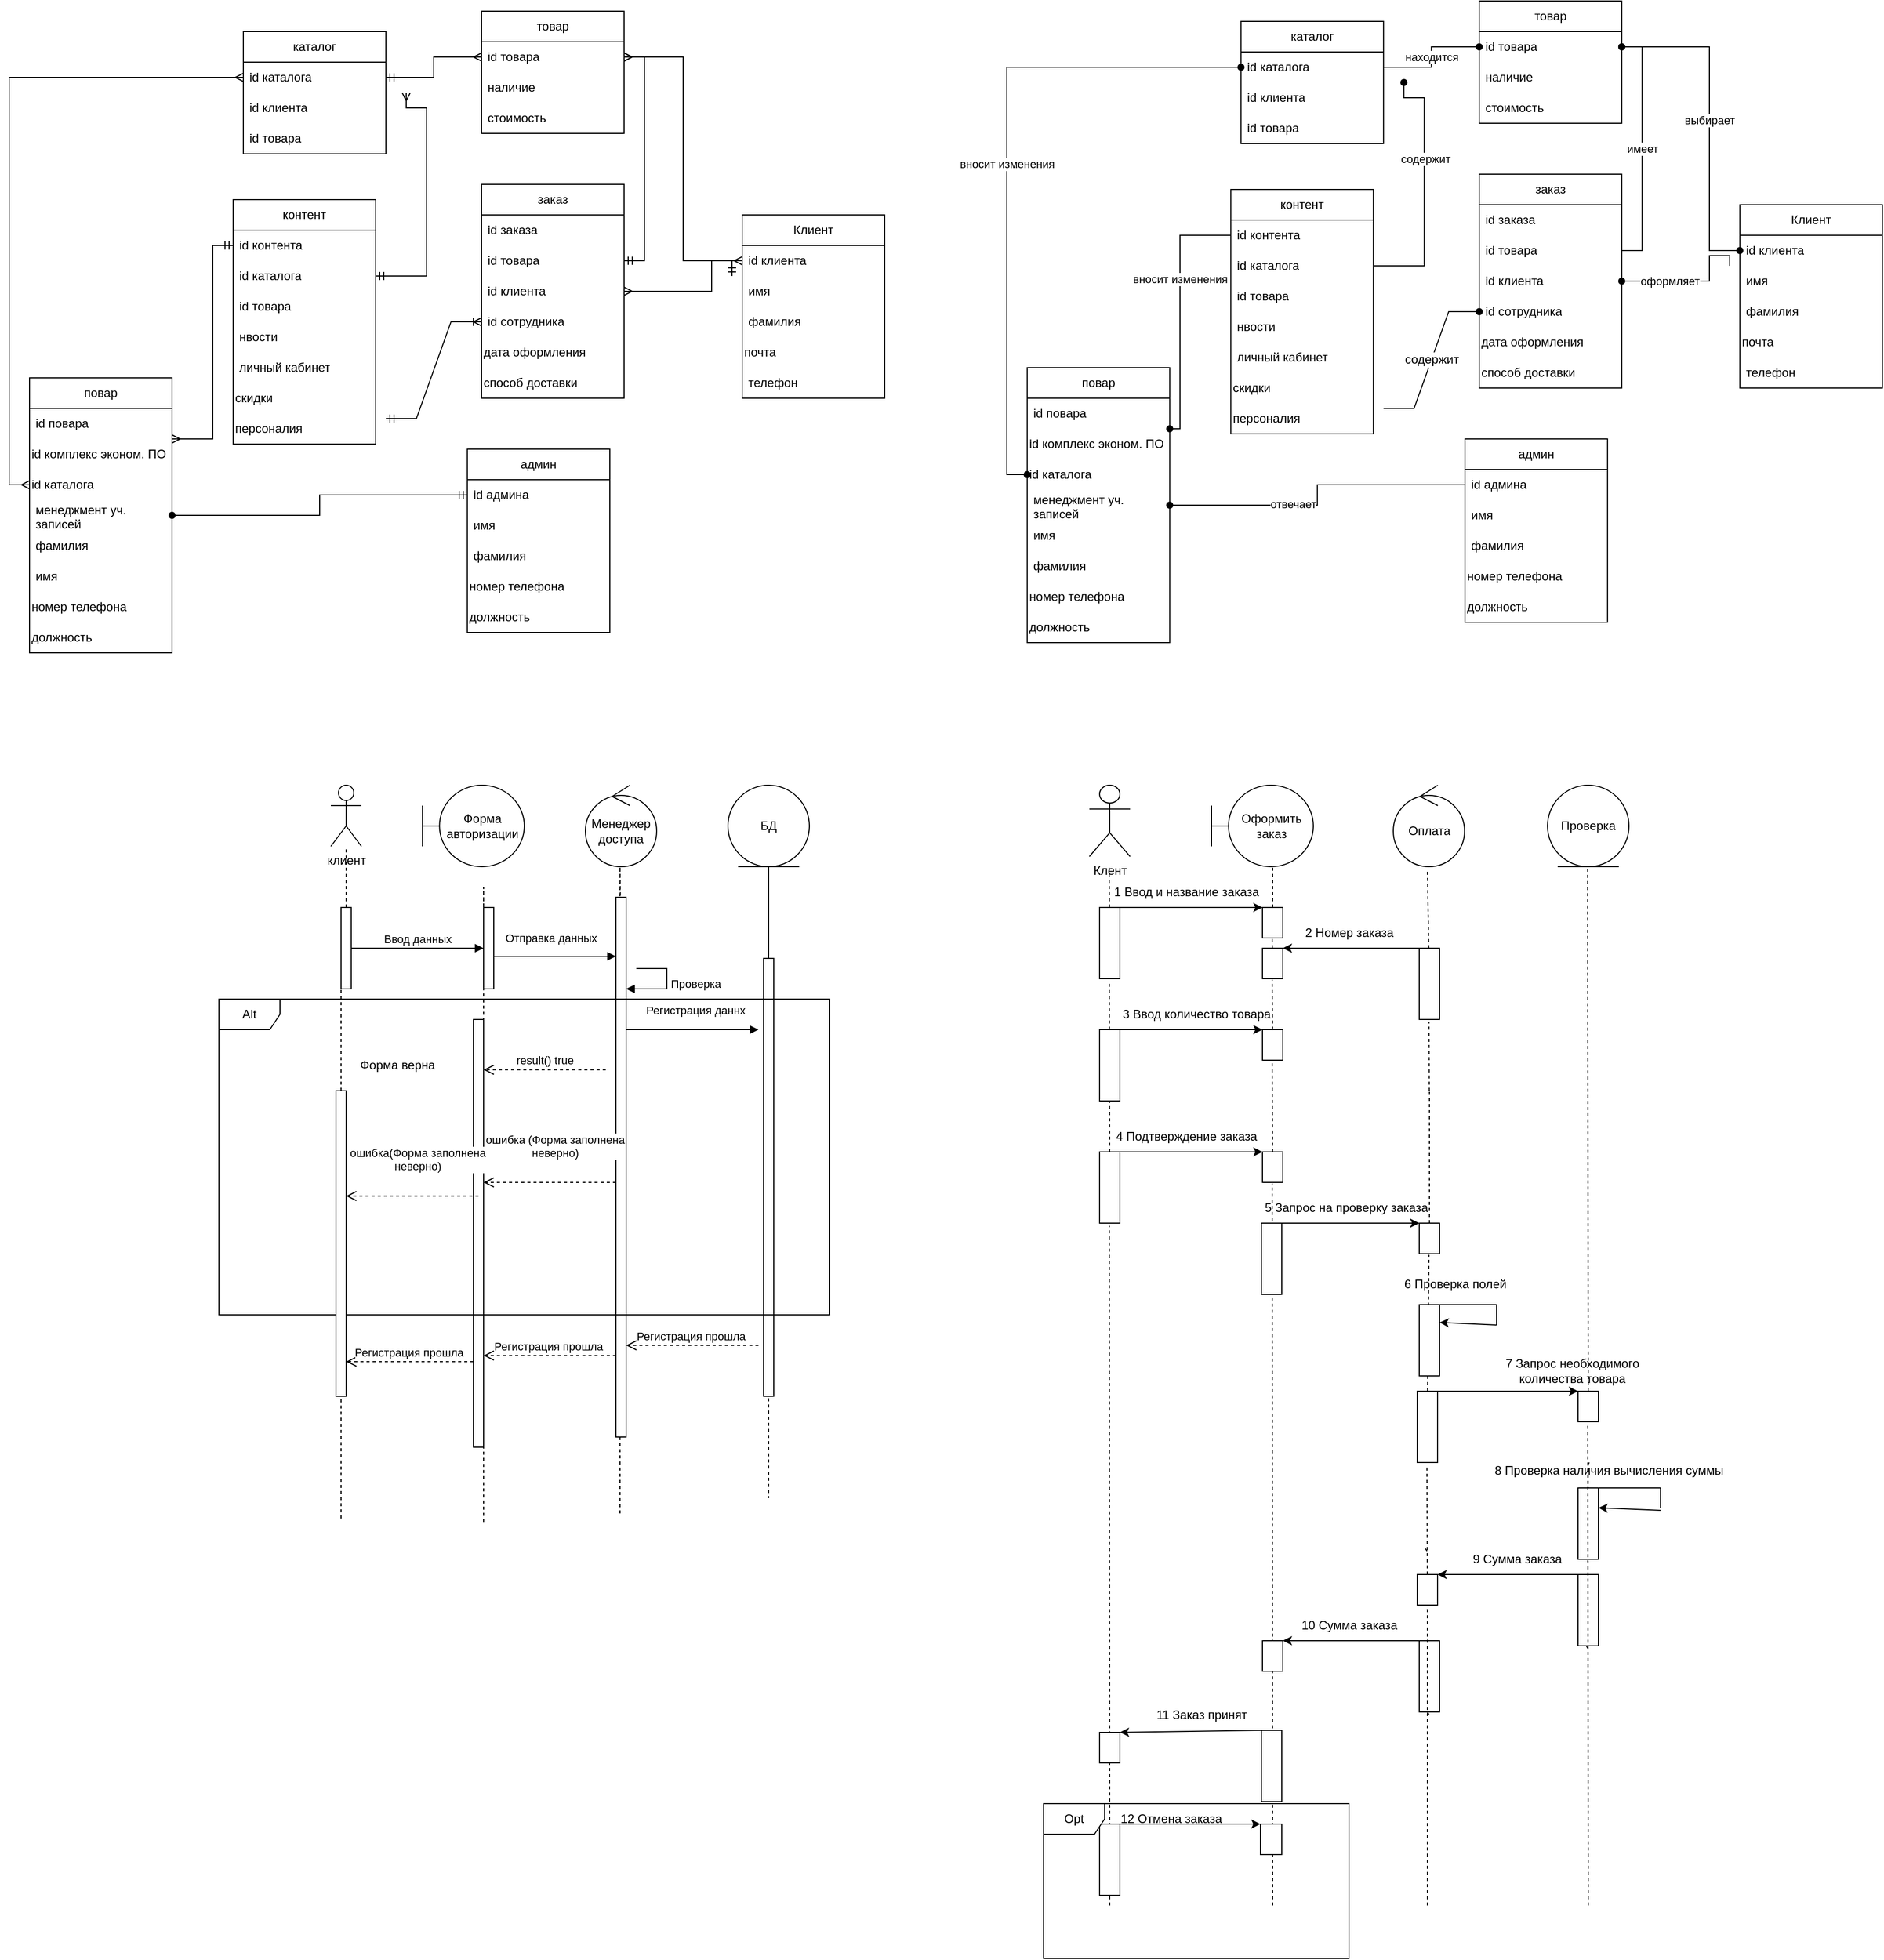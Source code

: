 <mxfile version="24.6.4" type="device">
  <diagram name="Страница — 1" id="9O3MCu8IIyaXXfVEf-Sb">
    <mxGraphModel dx="2123" dy="2202" grid="1" gridSize="10" guides="1" tooltips="1" connect="1" arrows="1" fold="1" page="1" pageScale="1" pageWidth="1169" pageHeight="1654" math="0" shadow="0">
      <root>
        <mxCell id="0" />
        <mxCell id="1" parent="0" />
        <mxCell id="5E39NEIYK46jYYsnsLjH-1" value="заказ" style="swimlane;fontStyle=0;childLayout=stackLayout;horizontal=1;startSize=30;horizontalStack=0;resizeParent=1;resizeParentMax=0;resizeLast=0;collapsible=1;marginBottom=0;whiteSpace=wrap;html=1;" vertex="1" parent="1">
          <mxGeometry x="1357.92" y="-500" width="140" height="210" as="geometry" />
        </mxCell>
        <mxCell id="5E39NEIYK46jYYsnsLjH-2" value="id заказа" style="text;strokeColor=none;fillColor=none;align=left;verticalAlign=middle;spacingLeft=4;spacingRight=4;overflow=hidden;points=[[0,0.5],[1,0.5]];portConstraint=eastwest;rotatable=0;whiteSpace=wrap;html=1;" vertex="1" parent="5E39NEIYK46jYYsnsLjH-1">
          <mxGeometry y="30" width="140" height="30" as="geometry" />
        </mxCell>
        <mxCell id="5E39NEIYK46jYYsnsLjH-3" value="id товара" style="text;strokeColor=none;fillColor=none;align=left;verticalAlign=middle;spacingLeft=4;spacingRight=4;overflow=hidden;points=[[0,0.5],[1,0.5]];portConstraint=eastwest;rotatable=0;whiteSpace=wrap;html=1;" vertex="1" parent="5E39NEIYK46jYYsnsLjH-1">
          <mxGeometry y="60" width="140" height="30" as="geometry" />
        </mxCell>
        <mxCell id="5E39NEIYK46jYYsnsLjH-4" value="id клиента" style="text;strokeColor=none;fillColor=none;align=left;verticalAlign=middle;spacingLeft=4;spacingRight=4;overflow=hidden;points=[[0,0.5],[1,0.5]];portConstraint=eastwest;rotatable=0;whiteSpace=wrap;html=1;" vertex="1" parent="5E39NEIYK46jYYsnsLjH-1">
          <mxGeometry y="90" width="140" height="30" as="geometry" />
        </mxCell>
        <mxCell id="5E39NEIYK46jYYsnsLjH-5" value="id сотрудника" style="text;strokeColor=none;fillColor=none;align=left;verticalAlign=middle;spacingLeft=4;spacingRight=4;overflow=hidden;points=[[0,0.5],[1,0.5]];portConstraint=eastwest;rotatable=0;whiteSpace=wrap;html=1;" vertex="1" parent="5E39NEIYK46jYYsnsLjH-1">
          <mxGeometry y="120" width="140" height="30" as="geometry" />
        </mxCell>
        <mxCell id="5E39NEIYK46jYYsnsLjH-6" value="дата оформления" style="text;strokeColor=none;align=left;fillColor=none;html=1;verticalAlign=middle;whiteSpace=wrap;rounded=0;" vertex="1" parent="5E39NEIYK46jYYsnsLjH-1">
          <mxGeometry y="150" width="140" height="30" as="geometry" />
        </mxCell>
        <mxCell id="5E39NEIYK46jYYsnsLjH-7" value="способ доставки" style="text;strokeColor=none;align=left;fillColor=none;html=1;verticalAlign=middle;whiteSpace=wrap;rounded=0;" vertex="1" parent="5E39NEIYK46jYYsnsLjH-1">
          <mxGeometry y="180" width="140" height="30" as="geometry" />
        </mxCell>
        <mxCell id="5E39NEIYK46jYYsnsLjH-8" value="Клиент" style="swimlane;fontStyle=0;childLayout=stackLayout;horizontal=1;startSize=30;horizontalStack=0;resizeParent=1;resizeParentMax=0;resizeLast=0;collapsible=1;marginBottom=0;whiteSpace=wrap;html=1;" vertex="1" parent="1">
          <mxGeometry x="1613.92" y="-470" width="140" height="180" as="geometry" />
        </mxCell>
        <mxCell id="5E39NEIYK46jYYsnsLjH-9" value="id клиента" style="text;strokeColor=none;fillColor=none;align=left;verticalAlign=middle;spacingLeft=4;spacingRight=4;overflow=hidden;points=[[0,0.5],[1,0.5]];portConstraint=eastwest;rotatable=0;whiteSpace=wrap;html=1;" vertex="1" parent="5E39NEIYK46jYYsnsLjH-8">
          <mxGeometry y="30" width="140" height="30" as="geometry" />
        </mxCell>
        <mxCell id="5E39NEIYK46jYYsnsLjH-10" value="имя" style="text;strokeColor=none;fillColor=none;align=left;verticalAlign=middle;spacingLeft=4;spacingRight=4;overflow=hidden;points=[[0,0.5],[1,0.5]];portConstraint=eastwest;rotatable=0;whiteSpace=wrap;html=1;" vertex="1" parent="5E39NEIYK46jYYsnsLjH-8">
          <mxGeometry y="60" width="140" height="30" as="geometry" />
        </mxCell>
        <mxCell id="5E39NEIYK46jYYsnsLjH-11" value="фамилия" style="text;strokeColor=none;fillColor=none;align=left;verticalAlign=middle;spacingLeft=4;spacingRight=4;overflow=hidden;points=[[0,0.5],[1,0.5]];portConstraint=eastwest;rotatable=0;whiteSpace=wrap;html=1;" vertex="1" parent="5E39NEIYK46jYYsnsLjH-8">
          <mxGeometry y="90" width="140" height="30" as="geometry" />
        </mxCell>
        <mxCell id="5E39NEIYK46jYYsnsLjH-12" value="почта" style="text;strokeColor=none;align=left;fillColor=none;html=1;verticalAlign=middle;whiteSpace=wrap;rounded=0;" vertex="1" parent="5E39NEIYK46jYYsnsLjH-8">
          <mxGeometry y="120" width="140" height="30" as="geometry" />
        </mxCell>
        <mxCell id="5E39NEIYK46jYYsnsLjH-13" value="телефон" style="text;strokeColor=none;fillColor=none;align=left;verticalAlign=middle;spacingLeft=4;spacingRight=4;overflow=hidden;points=[[0,0.5],[1,0.5]];portConstraint=eastwest;rotatable=0;whiteSpace=wrap;html=1;" vertex="1" parent="5E39NEIYK46jYYsnsLjH-8">
          <mxGeometry y="150" width="140" height="30" as="geometry" />
        </mxCell>
        <mxCell id="5E39NEIYK46jYYsnsLjH-14" value="повар" style="swimlane;fontStyle=0;childLayout=stackLayout;horizontal=1;startSize=30;horizontalStack=0;resizeParent=1;resizeParentMax=0;resizeLast=0;collapsible=1;marginBottom=0;whiteSpace=wrap;html=1;" vertex="1" parent="1">
          <mxGeometry x="913.92" y="-310" width="140" height="270" as="geometry" />
        </mxCell>
        <mxCell id="5E39NEIYK46jYYsnsLjH-15" value="id повара" style="text;strokeColor=none;fillColor=none;align=left;verticalAlign=middle;spacingLeft=4;spacingRight=4;overflow=hidden;points=[[0,0.5],[1,0.5]];portConstraint=eastwest;rotatable=0;whiteSpace=wrap;html=1;" vertex="1" parent="5E39NEIYK46jYYsnsLjH-14">
          <mxGeometry y="30" width="140" height="30" as="geometry" />
        </mxCell>
        <mxCell id="5E39NEIYK46jYYsnsLjH-16" value="id комплекс эконом. ПО" style="text;strokeColor=none;align=left;fillColor=none;html=1;verticalAlign=middle;whiteSpace=wrap;rounded=0;" vertex="1" parent="5E39NEIYK46jYYsnsLjH-14">
          <mxGeometry y="60" width="140" height="30" as="geometry" />
        </mxCell>
        <mxCell id="5E39NEIYK46jYYsnsLjH-17" value="id каталога" style="text;strokeColor=none;align=left;fillColor=none;html=1;verticalAlign=middle;whiteSpace=wrap;rounded=0;" vertex="1" parent="5E39NEIYK46jYYsnsLjH-14">
          <mxGeometry y="90" width="140" height="30" as="geometry" />
        </mxCell>
        <mxCell id="5E39NEIYK46jYYsnsLjH-18" value="менеджмент уч. записей" style="text;strokeColor=none;fillColor=none;align=left;verticalAlign=middle;spacingLeft=4;spacingRight=4;overflow=hidden;points=[[0,0.5],[1,0.5]];portConstraint=eastwest;rotatable=0;whiteSpace=wrap;html=1;" vertex="1" parent="5E39NEIYK46jYYsnsLjH-14">
          <mxGeometry y="120" width="140" height="30" as="geometry" />
        </mxCell>
        <mxCell id="5E39NEIYK46jYYsnsLjH-19" value="имя" style="text;strokeColor=none;fillColor=none;align=left;verticalAlign=middle;spacingLeft=4;spacingRight=4;overflow=hidden;points=[[0,0.5],[1,0.5]];portConstraint=eastwest;rotatable=0;whiteSpace=wrap;html=1;" vertex="1" parent="5E39NEIYK46jYYsnsLjH-14">
          <mxGeometry y="150" width="140" height="30" as="geometry" />
        </mxCell>
        <mxCell id="5E39NEIYK46jYYsnsLjH-20" value="фамилия" style="text;strokeColor=none;fillColor=none;align=left;verticalAlign=middle;spacingLeft=4;spacingRight=4;overflow=hidden;points=[[0,0.5],[1,0.5]];portConstraint=eastwest;rotatable=0;whiteSpace=wrap;html=1;" vertex="1" parent="5E39NEIYK46jYYsnsLjH-14">
          <mxGeometry y="180" width="140" height="30" as="geometry" />
        </mxCell>
        <mxCell id="5E39NEIYK46jYYsnsLjH-21" value="номер телефона" style="text;strokeColor=none;align=left;fillColor=none;html=1;verticalAlign=middle;whiteSpace=wrap;rounded=0;" vertex="1" parent="5E39NEIYK46jYYsnsLjH-14">
          <mxGeometry y="210" width="140" height="30" as="geometry" />
        </mxCell>
        <mxCell id="5E39NEIYK46jYYsnsLjH-22" value="должность" style="text;strokeColor=none;align=left;fillColor=none;html=1;verticalAlign=middle;whiteSpace=wrap;rounded=0;" vertex="1" parent="5E39NEIYK46jYYsnsLjH-14">
          <mxGeometry y="240" width="140" height="30" as="geometry" />
        </mxCell>
        <mxCell id="5E39NEIYK46jYYsnsLjH-23" value="содержит" style="edgeStyle=entityRelationEdgeStyle;fontSize=12;html=1;endArrow=oval;startArrow=none;rounded=0;entryX=0;entryY=0.5;entryDx=0;entryDy=0;startFill=0;endFill=1;" edge="1" parent="1" target="5E39NEIYK46jYYsnsLjH-5">
          <mxGeometry width="100" height="100" relative="1" as="geometry">
            <mxPoint x="1263.92" y="-270" as="sourcePoint" />
            <mxPoint x="1486.38" y="-426" as="targetPoint" />
            <Array as="points">
              <mxPoint x="1547.79" y="-507.88" />
              <mxPoint x="1572.8" y="-452.88" />
              <mxPoint x="1532.8" y="-442.88" />
              <mxPoint x="1527.79" y="-527.88" />
              <mxPoint x="1537.79" y="-527.88" />
            </Array>
          </mxGeometry>
        </mxCell>
        <mxCell id="5E39NEIYK46jYYsnsLjH-24" value="админ" style="swimlane;fontStyle=0;childLayout=stackLayout;horizontal=1;startSize=30;horizontalStack=0;resizeParent=1;resizeParentMax=0;resizeLast=0;collapsible=1;marginBottom=0;whiteSpace=wrap;html=1;" vertex="1" parent="1">
          <mxGeometry x="1343.92" y="-240" width="140" height="180" as="geometry" />
        </mxCell>
        <mxCell id="5E39NEIYK46jYYsnsLjH-25" value="id админа" style="text;strokeColor=none;fillColor=none;align=left;verticalAlign=middle;spacingLeft=4;spacingRight=4;overflow=hidden;points=[[0,0.5],[1,0.5]];portConstraint=eastwest;rotatable=0;whiteSpace=wrap;html=1;" vertex="1" parent="5E39NEIYK46jYYsnsLjH-24">
          <mxGeometry y="30" width="140" height="30" as="geometry" />
        </mxCell>
        <mxCell id="5E39NEIYK46jYYsnsLjH-26" value="имя" style="text;strokeColor=none;fillColor=none;align=left;verticalAlign=middle;spacingLeft=4;spacingRight=4;overflow=hidden;points=[[0,0.5],[1,0.5]];portConstraint=eastwest;rotatable=0;whiteSpace=wrap;html=1;" vertex="1" parent="5E39NEIYK46jYYsnsLjH-24">
          <mxGeometry y="60" width="140" height="30" as="geometry" />
        </mxCell>
        <mxCell id="5E39NEIYK46jYYsnsLjH-27" value="фамилия" style="text;strokeColor=none;fillColor=none;align=left;verticalAlign=middle;spacingLeft=4;spacingRight=4;overflow=hidden;points=[[0,0.5],[1,0.5]];portConstraint=eastwest;rotatable=0;whiteSpace=wrap;html=1;" vertex="1" parent="5E39NEIYK46jYYsnsLjH-24">
          <mxGeometry y="90" width="140" height="30" as="geometry" />
        </mxCell>
        <mxCell id="5E39NEIYK46jYYsnsLjH-28" value="номер телефона" style="text;strokeColor=none;align=left;fillColor=none;html=1;verticalAlign=middle;whiteSpace=wrap;rounded=0;" vertex="1" parent="5E39NEIYK46jYYsnsLjH-24">
          <mxGeometry y="120" width="140" height="30" as="geometry" />
        </mxCell>
        <mxCell id="5E39NEIYK46jYYsnsLjH-29" value="должность" style="text;strokeColor=none;align=left;fillColor=none;html=1;verticalAlign=middle;whiteSpace=wrap;rounded=0;" vertex="1" parent="5E39NEIYK46jYYsnsLjH-24">
          <mxGeometry y="150" width="140" height="30" as="geometry" />
        </mxCell>
        <mxCell id="5E39NEIYK46jYYsnsLjH-30" value="каталог" style="swimlane;fontStyle=0;childLayout=stackLayout;horizontal=1;startSize=30;horizontalStack=0;resizeParent=1;resizeParentMax=0;resizeLast=0;collapsible=1;marginBottom=0;whiteSpace=wrap;html=1;" vertex="1" parent="1">
          <mxGeometry x="1123.92" y="-650" width="140" height="120" as="geometry" />
        </mxCell>
        <mxCell id="5E39NEIYK46jYYsnsLjH-31" value="id каталога" style="text;strokeColor=none;fillColor=none;align=left;verticalAlign=middle;spacingLeft=4;spacingRight=4;overflow=hidden;points=[[0,0.5],[1,0.5]];portConstraint=eastwest;rotatable=0;whiteSpace=wrap;html=1;" vertex="1" parent="5E39NEIYK46jYYsnsLjH-30">
          <mxGeometry y="30" width="140" height="30" as="geometry" />
        </mxCell>
        <mxCell id="5E39NEIYK46jYYsnsLjH-32" value="id клиента" style="text;strokeColor=none;fillColor=none;align=left;verticalAlign=middle;spacingLeft=4;spacingRight=4;overflow=hidden;points=[[0,0.5],[1,0.5]];portConstraint=eastwest;rotatable=0;whiteSpace=wrap;html=1;" vertex="1" parent="5E39NEIYK46jYYsnsLjH-30">
          <mxGeometry y="60" width="140" height="30" as="geometry" />
        </mxCell>
        <mxCell id="5E39NEIYK46jYYsnsLjH-33" value="id товара" style="text;strokeColor=none;fillColor=none;align=left;verticalAlign=middle;spacingLeft=4;spacingRight=4;overflow=hidden;points=[[0,0.5],[1,0.5]];portConstraint=eastwest;rotatable=0;whiteSpace=wrap;html=1;" vertex="1" parent="5E39NEIYK46jYYsnsLjH-30">
          <mxGeometry y="90" width="140" height="30" as="geometry" />
        </mxCell>
        <mxCell id="5E39NEIYK46jYYsnsLjH-34" value="товар" style="swimlane;fontStyle=0;childLayout=stackLayout;horizontal=1;startSize=30;horizontalStack=0;resizeParent=1;resizeParentMax=0;resizeLast=0;collapsible=1;marginBottom=0;whiteSpace=wrap;html=1;" vertex="1" parent="1">
          <mxGeometry x="1357.92" y="-670" width="140" height="120" as="geometry" />
        </mxCell>
        <mxCell id="5E39NEIYK46jYYsnsLjH-35" value="id товара" style="text;strokeColor=none;fillColor=none;align=left;verticalAlign=middle;spacingLeft=4;spacingRight=4;overflow=hidden;points=[[0,0.5],[1,0.5]];portConstraint=eastwest;rotatable=0;whiteSpace=wrap;html=1;" vertex="1" parent="5E39NEIYK46jYYsnsLjH-34">
          <mxGeometry y="30" width="140" height="30" as="geometry" />
        </mxCell>
        <mxCell id="5E39NEIYK46jYYsnsLjH-36" value="наличие" style="text;strokeColor=none;fillColor=none;align=left;verticalAlign=middle;spacingLeft=4;spacingRight=4;overflow=hidden;points=[[0,0.5],[1,0.5]];portConstraint=eastwest;rotatable=0;whiteSpace=wrap;html=1;" vertex="1" parent="5E39NEIYK46jYYsnsLjH-34">
          <mxGeometry y="60" width="140" height="30" as="geometry" />
        </mxCell>
        <mxCell id="5E39NEIYK46jYYsnsLjH-37" value="стоимость" style="text;strokeColor=none;fillColor=none;align=left;verticalAlign=middle;spacingLeft=4;spacingRight=4;overflow=hidden;points=[[0,0.5],[1,0.5]];portConstraint=eastwest;rotatable=0;whiteSpace=wrap;html=1;" vertex="1" parent="5E39NEIYK46jYYsnsLjH-34">
          <mxGeometry y="90" width="140" height="30" as="geometry" />
        </mxCell>
        <mxCell id="5E39NEIYK46jYYsnsLjH-38" style="edgeStyle=orthogonalEdgeStyle;rounded=0;orthogonalLoop=1;jettySize=auto;html=1;startArrow=none;startFill=0;endArrow=oval;endFill=1;entryX=1;entryY=0.5;entryDx=0;entryDy=0;" edge="1" parent="1" target="5E39NEIYK46jYYsnsLjH-4">
          <mxGeometry relative="1" as="geometry">
            <mxPoint x="1543.92" y="-425" as="targetPoint" />
            <mxPoint x="1603.92" y="-410" as="sourcePoint" />
            <Array as="points">
              <mxPoint x="1604" y="-420" />
              <mxPoint x="1584" y="-420" />
              <mxPoint x="1584" y="-395" />
            </Array>
          </mxGeometry>
        </mxCell>
        <mxCell id="5E39NEIYK46jYYsnsLjH-39" value="оформляет" style="edgeLabel;html=1;align=center;verticalAlign=middle;resizable=0;points=[];" vertex="1" connectable="0" parent="5E39NEIYK46jYYsnsLjH-38">
          <mxGeometry x="0.338" relative="1" as="geometry">
            <mxPoint as="offset" />
          </mxGeometry>
        </mxCell>
        <mxCell id="5E39NEIYK46jYYsnsLjH-40" value="имеет" style="edgeStyle=orthogonalEdgeStyle;rounded=0;orthogonalLoop=1;jettySize=auto;html=1;exitX=1;exitY=0.5;exitDx=0;exitDy=0;startArrow=none;startFill=0;endArrow=oval;endFill=1;" edge="1" parent="1" source="5E39NEIYK46jYYsnsLjH-3" target="5E39NEIYK46jYYsnsLjH-35">
          <mxGeometry relative="1" as="geometry" />
        </mxCell>
        <mxCell id="5E39NEIYK46jYYsnsLjH-41" value="находится" style="edgeStyle=orthogonalEdgeStyle;rounded=0;orthogonalLoop=1;jettySize=auto;html=1;exitX=1;exitY=0.5;exitDx=0;exitDy=0;entryX=0;entryY=0.5;entryDx=0;entryDy=0;startArrow=none;startFill=0;endArrow=oval;endFill=1;" edge="1" parent="1" source="5E39NEIYK46jYYsnsLjH-31" target="5E39NEIYK46jYYsnsLjH-35">
          <mxGeometry relative="1" as="geometry" />
        </mxCell>
        <mxCell id="5E39NEIYK46jYYsnsLjH-42" style="edgeStyle=orthogonalEdgeStyle;rounded=0;orthogonalLoop=1;jettySize=auto;html=1;exitX=0;exitY=0.5;exitDx=0;exitDy=0;entryX=1;entryY=0;entryDx=0;entryDy=0;startArrow=none;startFill=0;endArrow=oval;endFill=1;" edge="1" parent="1" source="5E39NEIYK46jYYsnsLjH-45" target="5E39NEIYK46jYYsnsLjH-16">
          <mxGeometry relative="1" as="geometry">
            <Array as="points">
              <mxPoint x="1064" y="-440" />
              <mxPoint x="1064" y="-250" />
            </Array>
          </mxGeometry>
        </mxCell>
        <mxCell id="5E39NEIYK46jYYsnsLjH-43" value="вносит изменения" style="edgeLabel;html=1;align=center;verticalAlign=middle;resizable=0;points=[];" vertex="1" connectable="0" parent="5E39NEIYK46jYYsnsLjH-42">
          <mxGeometry x="-0.257" relative="1" as="geometry">
            <mxPoint as="offset" />
          </mxGeometry>
        </mxCell>
        <mxCell id="5E39NEIYK46jYYsnsLjH-44" value="контент" style="swimlane;fontStyle=0;childLayout=stackLayout;horizontal=1;startSize=30;horizontalStack=0;resizeParent=1;resizeParentMax=0;resizeLast=0;collapsible=1;marginBottom=0;whiteSpace=wrap;html=1;" vertex="1" parent="1">
          <mxGeometry x="1113.92" y="-485" width="140" height="240" as="geometry" />
        </mxCell>
        <mxCell id="5E39NEIYK46jYYsnsLjH-45" value="id контента" style="text;strokeColor=none;fillColor=none;align=left;verticalAlign=middle;spacingLeft=4;spacingRight=4;overflow=hidden;points=[[0,0.5],[1,0.5]];portConstraint=eastwest;rotatable=0;whiteSpace=wrap;html=1;" vertex="1" parent="5E39NEIYK46jYYsnsLjH-44">
          <mxGeometry y="30" width="140" height="30" as="geometry" />
        </mxCell>
        <mxCell id="5E39NEIYK46jYYsnsLjH-46" value="id каталога" style="text;strokeColor=none;fillColor=none;align=left;verticalAlign=middle;spacingLeft=4;spacingRight=4;overflow=hidden;points=[[0,0.5],[1,0.5]];portConstraint=eastwest;rotatable=0;whiteSpace=wrap;html=1;" vertex="1" parent="5E39NEIYK46jYYsnsLjH-44">
          <mxGeometry y="60" width="140" height="30" as="geometry" />
        </mxCell>
        <mxCell id="5E39NEIYK46jYYsnsLjH-47" value="id товара" style="text;strokeColor=none;fillColor=none;align=left;verticalAlign=middle;spacingLeft=4;spacingRight=4;overflow=hidden;points=[[0,0.5],[1,0.5]];portConstraint=eastwest;rotatable=0;whiteSpace=wrap;html=1;" vertex="1" parent="5E39NEIYK46jYYsnsLjH-44">
          <mxGeometry y="90" width="140" height="30" as="geometry" />
        </mxCell>
        <mxCell id="5E39NEIYK46jYYsnsLjH-48" value="нвости" style="text;strokeColor=none;fillColor=none;align=left;verticalAlign=middle;spacingLeft=4;spacingRight=4;overflow=hidden;points=[[0,0.5],[1,0.5]];portConstraint=eastwest;rotatable=0;whiteSpace=wrap;html=1;" vertex="1" parent="5E39NEIYK46jYYsnsLjH-44">
          <mxGeometry y="120" width="140" height="30" as="geometry" />
        </mxCell>
        <mxCell id="5E39NEIYK46jYYsnsLjH-49" value="личный кабинет" style="text;strokeColor=none;fillColor=none;align=left;verticalAlign=middle;spacingLeft=4;spacingRight=4;overflow=hidden;points=[[0,0.5],[1,0.5]];portConstraint=eastwest;rotatable=0;whiteSpace=wrap;html=1;" vertex="1" parent="5E39NEIYK46jYYsnsLjH-44">
          <mxGeometry y="150" width="140" height="30" as="geometry" />
        </mxCell>
        <mxCell id="5E39NEIYK46jYYsnsLjH-50" value="скидки" style="text;strokeColor=none;align=left;fillColor=none;html=1;verticalAlign=middle;whiteSpace=wrap;rounded=0;" vertex="1" parent="5E39NEIYK46jYYsnsLjH-44">
          <mxGeometry y="180" width="140" height="30" as="geometry" />
        </mxCell>
        <mxCell id="5E39NEIYK46jYYsnsLjH-51" value="персоналия" style="text;strokeColor=none;align=left;fillColor=none;html=1;verticalAlign=middle;whiteSpace=wrap;rounded=0;" vertex="1" parent="5E39NEIYK46jYYsnsLjH-44">
          <mxGeometry y="210" width="140" height="30" as="geometry" />
        </mxCell>
        <mxCell id="5E39NEIYK46jYYsnsLjH-52" value="вносит изменения" style="edgeStyle=orthogonalEdgeStyle;rounded=0;orthogonalLoop=1;jettySize=auto;html=1;exitX=0;exitY=0.5;exitDx=0;exitDy=0;entryX=0;entryY=0.5;entryDx=0;entryDy=0;startArrow=oval;startFill=1;endArrow=oval;endFill=1;" edge="1" parent="1" source="5E39NEIYK46jYYsnsLjH-17" target="5E39NEIYK46jYYsnsLjH-31">
          <mxGeometry relative="1" as="geometry" />
        </mxCell>
        <mxCell id="5E39NEIYK46jYYsnsLjH-53" value="выбирает" style="edgeStyle=orthogonalEdgeStyle;rounded=0;orthogonalLoop=1;jettySize=auto;html=1;exitX=0;exitY=0.5;exitDx=0;exitDy=0;entryX=1;entryY=0.5;entryDx=0;entryDy=0;startArrow=oval;startFill=1;endArrow=oval;endFill=1;" edge="1" parent="1" source="5E39NEIYK46jYYsnsLjH-9" target="5E39NEIYK46jYYsnsLjH-35">
          <mxGeometry relative="1" as="geometry">
            <Array as="points">
              <mxPoint x="1584" y="-425" />
              <mxPoint x="1584" y="-625" />
            </Array>
          </mxGeometry>
        </mxCell>
        <mxCell id="5E39NEIYK46jYYsnsLjH-54" style="edgeStyle=orthogonalEdgeStyle;rounded=0;orthogonalLoop=1;jettySize=auto;html=1;exitX=1;exitY=0.5;exitDx=0;exitDy=0;startArrow=none;startFill=0;endArrow=oval;endFill=1;" edge="1" parent="1" source="5E39NEIYK46jYYsnsLjH-46">
          <mxGeometry relative="1" as="geometry">
            <mxPoint x="1283.92" y="-590" as="targetPoint" />
            <Array as="points">
              <mxPoint x="1303.92" y="-410" />
              <mxPoint x="1303.92" y="-575" />
            </Array>
          </mxGeometry>
        </mxCell>
        <mxCell id="5E39NEIYK46jYYsnsLjH-55" value="содержит" style="edgeLabel;html=1;align=center;verticalAlign=middle;resizable=0;points=[];" vertex="1" connectable="0" parent="5E39NEIYK46jYYsnsLjH-54">
          <mxGeometry x="0.251" y="-1" relative="1" as="geometry">
            <mxPoint y="1" as="offset" />
          </mxGeometry>
        </mxCell>
        <mxCell id="5E39NEIYK46jYYsnsLjH-56" style="edgeStyle=orthogonalEdgeStyle;rounded=0;orthogonalLoop=1;jettySize=auto;html=1;exitX=0;exitY=0.5;exitDx=0;exitDy=0;entryX=1;entryY=0.5;entryDx=0;entryDy=0;endArrow=oval;endFill=1;" edge="1" parent="1" source="5E39NEIYK46jYYsnsLjH-25" target="5E39NEIYK46jYYsnsLjH-18">
          <mxGeometry relative="1" as="geometry" />
        </mxCell>
        <mxCell id="5E39NEIYK46jYYsnsLjH-57" value="отвечает" style="edgeLabel;html=1;align=center;verticalAlign=middle;resizable=0;points=[];" vertex="1" connectable="0" parent="5E39NEIYK46jYYsnsLjH-56">
          <mxGeometry x="0.223" y="-1" relative="1" as="geometry">
            <mxPoint as="offset" />
          </mxGeometry>
        </mxCell>
        <mxCell id="5E39NEIYK46jYYsnsLjH-58" value="заказ" style="swimlane;fontStyle=0;childLayout=stackLayout;horizontal=1;startSize=30;horizontalStack=0;resizeParent=1;resizeParentMax=0;resizeLast=0;collapsible=1;marginBottom=0;whiteSpace=wrap;html=1;" vertex="1" parent="1">
          <mxGeometry x="378" y="-490" width="140" height="210" as="geometry" />
        </mxCell>
        <mxCell id="5E39NEIYK46jYYsnsLjH-59" value="id заказа" style="text;strokeColor=none;fillColor=none;align=left;verticalAlign=middle;spacingLeft=4;spacingRight=4;overflow=hidden;points=[[0,0.5],[1,0.5]];portConstraint=eastwest;rotatable=0;whiteSpace=wrap;html=1;" vertex="1" parent="5E39NEIYK46jYYsnsLjH-58">
          <mxGeometry y="30" width="140" height="30" as="geometry" />
        </mxCell>
        <mxCell id="5E39NEIYK46jYYsnsLjH-60" value="id товара" style="text;strokeColor=none;fillColor=none;align=left;verticalAlign=middle;spacingLeft=4;spacingRight=4;overflow=hidden;points=[[0,0.5],[1,0.5]];portConstraint=eastwest;rotatable=0;whiteSpace=wrap;html=1;" vertex="1" parent="5E39NEIYK46jYYsnsLjH-58">
          <mxGeometry y="60" width="140" height="30" as="geometry" />
        </mxCell>
        <mxCell id="5E39NEIYK46jYYsnsLjH-61" value="id клиента" style="text;strokeColor=none;fillColor=none;align=left;verticalAlign=middle;spacingLeft=4;spacingRight=4;overflow=hidden;points=[[0,0.5],[1,0.5]];portConstraint=eastwest;rotatable=0;whiteSpace=wrap;html=1;" vertex="1" parent="5E39NEIYK46jYYsnsLjH-58">
          <mxGeometry y="90" width="140" height="30" as="geometry" />
        </mxCell>
        <mxCell id="5E39NEIYK46jYYsnsLjH-62" value="id сотрудника" style="text;strokeColor=none;fillColor=none;align=left;verticalAlign=middle;spacingLeft=4;spacingRight=4;overflow=hidden;points=[[0,0.5],[1,0.5]];portConstraint=eastwest;rotatable=0;whiteSpace=wrap;html=1;" vertex="1" parent="5E39NEIYK46jYYsnsLjH-58">
          <mxGeometry y="120" width="140" height="30" as="geometry" />
        </mxCell>
        <mxCell id="5E39NEIYK46jYYsnsLjH-63" value="дата оформления" style="text;strokeColor=none;align=left;fillColor=none;html=1;verticalAlign=middle;whiteSpace=wrap;rounded=0;" vertex="1" parent="5E39NEIYK46jYYsnsLjH-58">
          <mxGeometry y="150" width="140" height="30" as="geometry" />
        </mxCell>
        <mxCell id="5E39NEIYK46jYYsnsLjH-64" value="способ доставки" style="text;strokeColor=none;align=left;fillColor=none;html=1;verticalAlign=middle;whiteSpace=wrap;rounded=0;" vertex="1" parent="5E39NEIYK46jYYsnsLjH-58">
          <mxGeometry y="180" width="140" height="30" as="geometry" />
        </mxCell>
        <mxCell id="5E39NEIYK46jYYsnsLjH-65" value="Клиент" style="swimlane;fontStyle=0;childLayout=stackLayout;horizontal=1;startSize=30;horizontalStack=0;resizeParent=1;resizeParentMax=0;resizeLast=0;collapsible=1;marginBottom=0;whiteSpace=wrap;html=1;" vertex="1" parent="1">
          <mxGeometry x="634" y="-460" width="140" height="180" as="geometry" />
        </mxCell>
        <mxCell id="5E39NEIYK46jYYsnsLjH-66" value="id клиента" style="text;strokeColor=none;fillColor=none;align=left;verticalAlign=middle;spacingLeft=4;spacingRight=4;overflow=hidden;points=[[0,0.5],[1,0.5]];portConstraint=eastwest;rotatable=0;whiteSpace=wrap;html=1;" vertex="1" parent="5E39NEIYK46jYYsnsLjH-65">
          <mxGeometry y="30" width="140" height="30" as="geometry" />
        </mxCell>
        <mxCell id="5E39NEIYK46jYYsnsLjH-67" value="имя" style="text;strokeColor=none;fillColor=none;align=left;verticalAlign=middle;spacingLeft=4;spacingRight=4;overflow=hidden;points=[[0,0.5],[1,0.5]];portConstraint=eastwest;rotatable=0;whiteSpace=wrap;html=1;" vertex="1" parent="5E39NEIYK46jYYsnsLjH-65">
          <mxGeometry y="60" width="140" height="30" as="geometry" />
        </mxCell>
        <mxCell id="5E39NEIYK46jYYsnsLjH-68" value="фамилия" style="text;strokeColor=none;fillColor=none;align=left;verticalAlign=middle;spacingLeft=4;spacingRight=4;overflow=hidden;points=[[0,0.5],[1,0.5]];portConstraint=eastwest;rotatable=0;whiteSpace=wrap;html=1;" vertex="1" parent="5E39NEIYK46jYYsnsLjH-65">
          <mxGeometry y="90" width="140" height="30" as="geometry" />
        </mxCell>
        <mxCell id="5E39NEIYK46jYYsnsLjH-69" value="почта" style="text;strokeColor=none;align=left;fillColor=none;html=1;verticalAlign=middle;whiteSpace=wrap;rounded=0;" vertex="1" parent="5E39NEIYK46jYYsnsLjH-65">
          <mxGeometry y="120" width="140" height="30" as="geometry" />
        </mxCell>
        <mxCell id="5E39NEIYK46jYYsnsLjH-70" value="телефон" style="text;strokeColor=none;fillColor=none;align=left;verticalAlign=middle;spacingLeft=4;spacingRight=4;overflow=hidden;points=[[0,0.5],[1,0.5]];portConstraint=eastwest;rotatable=0;whiteSpace=wrap;html=1;" vertex="1" parent="5E39NEIYK46jYYsnsLjH-65">
          <mxGeometry y="150" width="140" height="30" as="geometry" />
        </mxCell>
        <mxCell id="5E39NEIYK46jYYsnsLjH-71" value="повар" style="swimlane;fontStyle=0;childLayout=stackLayout;horizontal=1;startSize=30;horizontalStack=0;resizeParent=1;resizeParentMax=0;resizeLast=0;collapsible=1;marginBottom=0;whiteSpace=wrap;html=1;" vertex="1" parent="1">
          <mxGeometry x="-66" y="-300" width="140" height="270" as="geometry" />
        </mxCell>
        <mxCell id="5E39NEIYK46jYYsnsLjH-72" value="id повара" style="text;strokeColor=none;fillColor=none;align=left;verticalAlign=middle;spacingLeft=4;spacingRight=4;overflow=hidden;points=[[0,0.5],[1,0.5]];portConstraint=eastwest;rotatable=0;whiteSpace=wrap;html=1;" vertex="1" parent="5E39NEIYK46jYYsnsLjH-71">
          <mxGeometry y="30" width="140" height="30" as="geometry" />
        </mxCell>
        <mxCell id="5E39NEIYK46jYYsnsLjH-73" value="id комплекс эконом. ПО" style="text;strokeColor=none;align=left;fillColor=none;html=1;verticalAlign=middle;whiteSpace=wrap;rounded=0;" vertex="1" parent="5E39NEIYK46jYYsnsLjH-71">
          <mxGeometry y="60" width="140" height="30" as="geometry" />
        </mxCell>
        <mxCell id="5E39NEIYK46jYYsnsLjH-74" value="id каталога" style="text;strokeColor=none;align=left;fillColor=none;html=1;verticalAlign=middle;whiteSpace=wrap;rounded=0;" vertex="1" parent="5E39NEIYK46jYYsnsLjH-71">
          <mxGeometry y="90" width="140" height="30" as="geometry" />
        </mxCell>
        <mxCell id="5E39NEIYK46jYYsnsLjH-75" value="менеджмент уч. записей" style="text;strokeColor=none;fillColor=none;align=left;verticalAlign=middle;spacingLeft=4;spacingRight=4;overflow=hidden;points=[[0,0.5],[1,0.5]];portConstraint=eastwest;rotatable=0;whiteSpace=wrap;html=1;" vertex="1" parent="5E39NEIYK46jYYsnsLjH-71">
          <mxGeometry y="120" width="140" height="30" as="geometry" />
        </mxCell>
        <mxCell id="5E39NEIYK46jYYsnsLjH-76" value="фамилия" style="text;strokeColor=none;fillColor=none;align=left;verticalAlign=middle;spacingLeft=4;spacingRight=4;overflow=hidden;points=[[0,0.5],[1,0.5]];portConstraint=eastwest;rotatable=0;whiteSpace=wrap;html=1;" vertex="1" parent="5E39NEIYK46jYYsnsLjH-71">
          <mxGeometry y="150" width="140" height="30" as="geometry" />
        </mxCell>
        <mxCell id="5E39NEIYK46jYYsnsLjH-77" value="имя" style="text;strokeColor=none;fillColor=none;align=left;verticalAlign=middle;spacingLeft=4;spacingRight=4;overflow=hidden;points=[[0,0.5],[1,0.5]];portConstraint=eastwest;rotatable=0;whiteSpace=wrap;html=1;" vertex="1" parent="5E39NEIYK46jYYsnsLjH-71">
          <mxGeometry y="180" width="140" height="30" as="geometry" />
        </mxCell>
        <mxCell id="5E39NEIYK46jYYsnsLjH-78" value="номер телефона" style="text;strokeColor=none;align=left;fillColor=none;html=1;verticalAlign=middle;whiteSpace=wrap;rounded=0;" vertex="1" parent="5E39NEIYK46jYYsnsLjH-71">
          <mxGeometry y="210" width="140" height="30" as="geometry" />
        </mxCell>
        <mxCell id="5E39NEIYK46jYYsnsLjH-79" value="должность" style="text;strokeColor=none;align=left;fillColor=none;html=1;verticalAlign=middle;whiteSpace=wrap;rounded=0;" vertex="1" parent="5E39NEIYK46jYYsnsLjH-71">
          <mxGeometry y="240" width="140" height="30" as="geometry" />
        </mxCell>
        <mxCell id="5E39NEIYK46jYYsnsLjH-80" value="" style="edgeStyle=entityRelationEdgeStyle;fontSize=12;html=1;endArrow=ERoneToMany;startArrow=ERmandOne;rounded=0;entryX=0;entryY=0.5;entryDx=0;entryDy=0;" edge="1" parent="1" target="5E39NEIYK46jYYsnsLjH-62">
          <mxGeometry width="100" height="100" relative="1" as="geometry">
            <mxPoint x="284" y="-260" as="sourcePoint" />
            <mxPoint x="506.46" y="-416" as="targetPoint" />
            <Array as="points">
              <mxPoint x="567.87" y="-497.88" />
              <mxPoint x="592.88" y="-442.88" />
              <mxPoint x="552.88" y="-432.88" />
              <mxPoint x="547.87" y="-517.88" />
              <mxPoint x="557.87" y="-517.88" />
            </Array>
          </mxGeometry>
        </mxCell>
        <mxCell id="5E39NEIYK46jYYsnsLjH-81" value="админ" style="swimlane;fontStyle=0;childLayout=stackLayout;horizontal=1;startSize=30;horizontalStack=0;resizeParent=1;resizeParentMax=0;resizeLast=0;collapsible=1;marginBottom=0;whiteSpace=wrap;html=1;" vertex="1" parent="1">
          <mxGeometry x="364" y="-230" width="140" height="180" as="geometry" />
        </mxCell>
        <mxCell id="5E39NEIYK46jYYsnsLjH-82" value="id админа" style="text;strokeColor=none;fillColor=none;align=left;verticalAlign=middle;spacingLeft=4;spacingRight=4;overflow=hidden;points=[[0,0.5],[1,0.5]];portConstraint=eastwest;rotatable=0;whiteSpace=wrap;html=1;" vertex="1" parent="5E39NEIYK46jYYsnsLjH-81">
          <mxGeometry y="30" width="140" height="30" as="geometry" />
        </mxCell>
        <mxCell id="5E39NEIYK46jYYsnsLjH-83" value="имя" style="text;strokeColor=none;fillColor=none;align=left;verticalAlign=middle;spacingLeft=4;spacingRight=4;overflow=hidden;points=[[0,0.5],[1,0.5]];portConstraint=eastwest;rotatable=0;whiteSpace=wrap;html=1;" vertex="1" parent="5E39NEIYK46jYYsnsLjH-81">
          <mxGeometry y="60" width="140" height="30" as="geometry" />
        </mxCell>
        <mxCell id="5E39NEIYK46jYYsnsLjH-84" value="фамилия" style="text;strokeColor=none;fillColor=none;align=left;verticalAlign=middle;spacingLeft=4;spacingRight=4;overflow=hidden;points=[[0,0.5],[1,0.5]];portConstraint=eastwest;rotatable=0;whiteSpace=wrap;html=1;" vertex="1" parent="5E39NEIYK46jYYsnsLjH-81">
          <mxGeometry y="90" width="140" height="30" as="geometry" />
        </mxCell>
        <mxCell id="5E39NEIYK46jYYsnsLjH-85" value="номер телефона" style="text;strokeColor=none;align=left;fillColor=none;html=1;verticalAlign=middle;whiteSpace=wrap;rounded=0;" vertex="1" parent="5E39NEIYK46jYYsnsLjH-81">
          <mxGeometry y="120" width="140" height="30" as="geometry" />
        </mxCell>
        <mxCell id="5E39NEIYK46jYYsnsLjH-86" value="должность" style="text;strokeColor=none;align=left;fillColor=none;html=1;verticalAlign=middle;whiteSpace=wrap;rounded=0;" vertex="1" parent="5E39NEIYK46jYYsnsLjH-81">
          <mxGeometry y="150" width="140" height="30" as="geometry" />
        </mxCell>
        <mxCell id="5E39NEIYK46jYYsnsLjH-87" value="каталог" style="swimlane;fontStyle=0;childLayout=stackLayout;horizontal=1;startSize=30;horizontalStack=0;resizeParent=1;resizeParentMax=0;resizeLast=0;collapsible=1;marginBottom=0;whiteSpace=wrap;html=1;" vertex="1" parent="1">
          <mxGeometry x="144" y="-640" width="140" height="120" as="geometry" />
        </mxCell>
        <mxCell id="5E39NEIYK46jYYsnsLjH-88" value="id каталога" style="text;strokeColor=none;fillColor=none;align=left;verticalAlign=middle;spacingLeft=4;spacingRight=4;overflow=hidden;points=[[0,0.5],[1,0.5]];portConstraint=eastwest;rotatable=0;whiteSpace=wrap;html=1;" vertex="1" parent="5E39NEIYK46jYYsnsLjH-87">
          <mxGeometry y="30" width="140" height="30" as="geometry" />
        </mxCell>
        <mxCell id="5E39NEIYK46jYYsnsLjH-89" value="id клиента" style="text;strokeColor=none;fillColor=none;align=left;verticalAlign=middle;spacingLeft=4;spacingRight=4;overflow=hidden;points=[[0,0.5],[1,0.5]];portConstraint=eastwest;rotatable=0;whiteSpace=wrap;html=1;" vertex="1" parent="5E39NEIYK46jYYsnsLjH-87">
          <mxGeometry y="60" width="140" height="30" as="geometry" />
        </mxCell>
        <mxCell id="5E39NEIYK46jYYsnsLjH-90" value="id товара" style="text;strokeColor=none;fillColor=none;align=left;verticalAlign=middle;spacingLeft=4;spacingRight=4;overflow=hidden;points=[[0,0.5],[1,0.5]];portConstraint=eastwest;rotatable=0;whiteSpace=wrap;html=1;" vertex="1" parent="5E39NEIYK46jYYsnsLjH-87">
          <mxGeometry y="90" width="140" height="30" as="geometry" />
        </mxCell>
        <mxCell id="5E39NEIYK46jYYsnsLjH-91" value="товар" style="swimlane;fontStyle=0;childLayout=stackLayout;horizontal=1;startSize=30;horizontalStack=0;resizeParent=1;resizeParentMax=0;resizeLast=0;collapsible=1;marginBottom=0;whiteSpace=wrap;html=1;" vertex="1" parent="1">
          <mxGeometry x="378" y="-660" width="140" height="120" as="geometry" />
        </mxCell>
        <mxCell id="5E39NEIYK46jYYsnsLjH-92" value="id товара" style="text;strokeColor=none;fillColor=none;align=left;verticalAlign=middle;spacingLeft=4;spacingRight=4;overflow=hidden;points=[[0,0.5],[1,0.5]];portConstraint=eastwest;rotatable=0;whiteSpace=wrap;html=1;" vertex="1" parent="5E39NEIYK46jYYsnsLjH-91">
          <mxGeometry y="30" width="140" height="30" as="geometry" />
        </mxCell>
        <mxCell id="5E39NEIYK46jYYsnsLjH-93" value="наличие" style="text;strokeColor=none;fillColor=none;align=left;verticalAlign=middle;spacingLeft=4;spacingRight=4;overflow=hidden;points=[[0,0.5],[1,0.5]];portConstraint=eastwest;rotatable=0;whiteSpace=wrap;html=1;" vertex="1" parent="5E39NEIYK46jYYsnsLjH-91">
          <mxGeometry y="60" width="140" height="30" as="geometry" />
        </mxCell>
        <mxCell id="5E39NEIYK46jYYsnsLjH-94" value="стоимость" style="text;strokeColor=none;fillColor=none;align=left;verticalAlign=middle;spacingLeft=4;spacingRight=4;overflow=hidden;points=[[0,0.5],[1,0.5]];portConstraint=eastwest;rotatable=0;whiteSpace=wrap;html=1;" vertex="1" parent="5E39NEIYK46jYYsnsLjH-91">
          <mxGeometry y="90" width="140" height="30" as="geometry" />
        </mxCell>
        <mxCell id="5E39NEIYK46jYYsnsLjH-95" style="edgeStyle=orthogonalEdgeStyle;rounded=0;orthogonalLoop=1;jettySize=auto;html=1;startArrow=ERmandOne;startFill=0;endArrow=ERmany;endFill=0;entryX=1;entryY=0.5;entryDx=0;entryDy=0;" edge="1" parent="1" target="5E39NEIYK46jYYsnsLjH-61">
          <mxGeometry relative="1" as="geometry">
            <mxPoint x="564" y="-415" as="targetPoint" />
            <mxPoint x="624" y="-400" as="sourcePoint" />
            <Array as="points">
              <mxPoint x="604" y="-415" />
              <mxPoint x="604" y="-385" />
            </Array>
          </mxGeometry>
        </mxCell>
        <mxCell id="5E39NEIYK46jYYsnsLjH-96" style="edgeStyle=orthogonalEdgeStyle;rounded=0;orthogonalLoop=1;jettySize=auto;html=1;exitX=1;exitY=0.5;exitDx=0;exitDy=0;startArrow=ERmandOne;startFill=0;endArrow=ERmany;endFill=0;" edge="1" parent="1" source="5E39NEIYK46jYYsnsLjH-60" target="5E39NEIYK46jYYsnsLjH-92">
          <mxGeometry relative="1" as="geometry" />
        </mxCell>
        <mxCell id="5E39NEIYK46jYYsnsLjH-97" style="edgeStyle=orthogonalEdgeStyle;rounded=0;orthogonalLoop=1;jettySize=auto;html=1;exitX=1;exitY=0.5;exitDx=0;exitDy=0;entryX=0;entryY=0.5;entryDx=0;entryDy=0;startArrow=ERmandOne;startFill=0;endArrow=ERmany;endFill=0;" edge="1" parent="1" source="5E39NEIYK46jYYsnsLjH-88" target="5E39NEIYK46jYYsnsLjH-92">
          <mxGeometry relative="1" as="geometry" />
        </mxCell>
        <mxCell id="5E39NEIYK46jYYsnsLjH-98" style="edgeStyle=orthogonalEdgeStyle;rounded=0;orthogonalLoop=1;jettySize=auto;html=1;exitX=0;exitY=0.5;exitDx=0;exitDy=0;entryX=1;entryY=0;entryDx=0;entryDy=0;startArrow=ERmandOne;startFill=0;endArrow=ERmany;endFill=0;" edge="1" parent="1" source="5E39NEIYK46jYYsnsLjH-100" target="5E39NEIYK46jYYsnsLjH-73">
          <mxGeometry relative="1" as="geometry">
            <Array as="points">
              <mxPoint x="114" y="-430" />
              <mxPoint x="114" y="-240" />
            </Array>
          </mxGeometry>
        </mxCell>
        <mxCell id="5E39NEIYK46jYYsnsLjH-99" value="контент" style="swimlane;fontStyle=0;childLayout=stackLayout;horizontal=1;startSize=30;horizontalStack=0;resizeParent=1;resizeParentMax=0;resizeLast=0;collapsible=1;marginBottom=0;whiteSpace=wrap;html=1;" vertex="1" parent="1">
          <mxGeometry x="134" y="-475" width="140" height="240" as="geometry" />
        </mxCell>
        <mxCell id="5E39NEIYK46jYYsnsLjH-100" value="id контента" style="text;strokeColor=none;fillColor=none;align=left;verticalAlign=middle;spacingLeft=4;spacingRight=4;overflow=hidden;points=[[0,0.5],[1,0.5]];portConstraint=eastwest;rotatable=0;whiteSpace=wrap;html=1;" vertex="1" parent="5E39NEIYK46jYYsnsLjH-99">
          <mxGeometry y="30" width="140" height="30" as="geometry" />
        </mxCell>
        <mxCell id="5E39NEIYK46jYYsnsLjH-101" value="id каталога" style="text;strokeColor=none;fillColor=none;align=left;verticalAlign=middle;spacingLeft=4;spacingRight=4;overflow=hidden;points=[[0,0.5],[1,0.5]];portConstraint=eastwest;rotatable=0;whiteSpace=wrap;html=1;" vertex="1" parent="5E39NEIYK46jYYsnsLjH-99">
          <mxGeometry y="60" width="140" height="30" as="geometry" />
        </mxCell>
        <mxCell id="5E39NEIYK46jYYsnsLjH-102" value="id товара" style="text;strokeColor=none;fillColor=none;align=left;verticalAlign=middle;spacingLeft=4;spacingRight=4;overflow=hidden;points=[[0,0.5],[1,0.5]];portConstraint=eastwest;rotatable=0;whiteSpace=wrap;html=1;" vertex="1" parent="5E39NEIYK46jYYsnsLjH-99">
          <mxGeometry y="90" width="140" height="30" as="geometry" />
        </mxCell>
        <mxCell id="5E39NEIYK46jYYsnsLjH-103" value="нвости" style="text;strokeColor=none;fillColor=none;align=left;verticalAlign=middle;spacingLeft=4;spacingRight=4;overflow=hidden;points=[[0,0.5],[1,0.5]];portConstraint=eastwest;rotatable=0;whiteSpace=wrap;html=1;" vertex="1" parent="5E39NEIYK46jYYsnsLjH-99">
          <mxGeometry y="120" width="140" height="30" as="geometry" />
        </mxCell>
        <mxCell id="5E39NEIYK46jYYsnsLjH-104" value="личный кабинет" style="text;strokeColor=none;fillColor=none;align=left;verticalAlign=middle;spacingLeft=4;spacingRight=4;overflow=hidden;points=[[0,0.5],[1,0.5]];portConstraint=eastwest;rotatable=0;whiteSpace=wrap;html=1;" vertex="1" parent="5E39NEIYK46jYYsnsLjH-99">
          <mxGeometry y="150" width="140" height="30" as="geometry" />
        </mxCell>
        <mxCell id="5E39NEIYK46jYYsnsLjH-105" value="скидки" style="text;strokeColor=none;align=left;fillColor=none;html=1;verticalAlign=middle;whiteSpace=wrap;rounded=0;" vertex="1" parent="5E39NEIYK46jYYsnsLjH-99">
          <mxGeometry y="180" width="140" height="30" as="geometry" />
        </mxCell>
        <mxCell id="5E39NEIYK46jYYsnsLjH-106" value="персоналия" style="text;strokeColor=none;align=left;fillColor=none;html=1;verticalAlign=middle;whiteSpace=wrap;rounded=0;" vertex="1" parent="5E39NEIYK46jYYsnsLjH-99">
          <mxGeometry y="210" width="140" height="30" as="geometry" />
        </mxCell>
        <mxCell id="5E39NEIYK46jYYsnsLjH-107" style="edgeStyle=orthogonalEdgeStyle;rounded=0;orthogonalLoop=1;jettySize=auto;html=1;exitX=0;exitY=0.5;exitDx=0;exitDy=0;entryX=0;entryY=0.5;entryDx=0;entryDy=0;startArrow=ERmany;startFill=0;endArrow=ERmany;endFill=0;" edge="1" parent="1" source="5E39NEIYK46jYYsnsLjH-74" target="5E39NEIYK46jYYsnsLjH-88">
          <mxGeometry relative="1" as="geometry" />
        </mxCell>
        <mxCell id="5E39NEIYK46jYYsnsLjH-108" style="edgeStyle=orthogonalEdgeStyle;rounded=0;orthogonalLoop=1;jettySize=auto;html=1;exitX=0;exitY=0.5;exitDx=0;exitDy=0;entryX=1;entryY=0.5;entryDx=0;entryDy=0;startArrow=ERmany;startFill=0;endArrow=ERmany;endFill=0;" edge="1" parent="1" source="5E39NEIYK46jYYsnsLjH-66" target="5E39NEIYK46jYYsnsLjH-92">
          <mxGeometry relative="1" as="geometry" />
        </mxCell>
        <mxCell id="5E39NEIYK46jYYsnsLjH-109" style="edgeStyle=orthogonalEdgeStyle;rounded=0;orthogonalLoop=1;jettySize=auto;html=1;exitX=1;exitY=0.5;exitDx=0;exitDy=0;startArrow=ERmandOne;startFill=0;endArrow=ERmany;endFill=0;" edge="1" parent="1" source="5E39NEIYK46jYYsnsLjH-101">
          <mxGeometry relative="1" as="geometry">
            <mxPoint x="304" y="-580" as="targetPoint" />
            <Array as="points">
              <mxPoint x="324" y="-400" />
              <mxPoint x="324" y="-565" />
            </Array>
          </mxGeometry>
        </mxCell>
        <mxCell id="5E39NEIYK46jYYsnsLjH-110" style="edgeStyle=orthogonalEdgeStyle;rounded=0;orthogonalLoop=1;jettySize=auto;html=1;exitX=0;exitY=0.5;exitDx=0;exitDy=0;entryX=1;entryY=0.5;entryDx=0;entryDy=0;startArrow=ERmandOne;startFill=0;endArrow=oval;endFill=1;" edge="1" parent="1" source="5E39NEIYK46jYYsnsLjH-82" target="5E39NEIYK46jYYsnsLjH-75">
          <mxGeometry relative="1" as="geometry" />
        </mxCell>
        <mxCell id="5E39NEIYK46jYYsnsLjH-332" value="Клент&lt;br&gt;" style="shape=umlActor;verticalLabelPosition=bottom;verticalAlign=top;html=1;outlineConnect=0;" vertex="1" parent="1">
          <mxGeometry x="975" y="100" width="40" height="70" as="geometry" />
        </mxCell>
        <mxCell id="5E39NEIYK46jYYsnsLjH-333" value="Оформить заказ" style="shape=umlBoundary;whiteSpace=wrap;html=1;" vertex="1" parent="1">
          <mxGeometry x="1095" y="100" width="100" height="80" as="geometry" />
        </mxCell>
        <mxCell id="5E39NEIYK46jYYsnsLjH-334" value="Оплата" style="ellipse;shape=umlControl;whiteSpace=wrap;html=1;" vertex="1" parent="1">
          <mxGeometry x="1273.5" y="100" width="70" height="80" as="geometry" />
        </mxCell>
        <mxCell id="5E39NEIYK46jYYsnsLjH-335" value="Проверка" style="ellipse;shape=umlEntity;whiteSpace=wrap;html=1;" vertex="1" parent="1">
          <mxGeometry x="1425" y="100" width="80" height="80" as="geometry" />
        </mxCell>
        <mxCell id="5E39NEIYK46jYYsnsLjH-336" value="" style="endArrow=none;dashed=1;html=1;rounded=0;entryX=0.479;entryY=1.035;entryDx=0;entryDy=0;entryPerimeter=0;" edge="1" parent="1" source="5E39NEIYK46jYYsnsLjH-346" target="5E39NEIYK46jYYsnsLjH-334">
          <mxGeometry width="50" height="50" relative="1" as="geometry">
            <mxPoint x="1307" y="740" as="sourcePoint" />
            <mxPoint x="1295" y="410" as="targetPoint" />
          </mxGeometry>
        </mxCell>
        <mxCell id="5E39NEIYK46jYYsnsLjH-337" value="" style="endArrow=none;dashed=1;html=1;rounded=0;entryX=0.479;entryY=1.035;entryDx=0;entryDy=0;entryPerimeter=0;" edge="1" parent="1" source="5E39NEIYK46jYYsnsLjH-341">
          <mxGeometry width="50" height="50" relative="1" as="geometry">
            <mxPoint x="1155" y="737" as="sourcePoint" />
            <mxPoint x="1155" y="180" as="targetPoint" />
          </mxGeometry>
        </mxCell>
        <mxCell id="5E39NEIYK46jYYsnsLjH-338" value="" style="endArrow=none;dashed=1;html=1;rounded=0;entryX=0.479;entryY=1.035;entryDx=0;entryDy=0;entryPerimeter=0;" edge="1" parent="1" source="5E39NEIYK46jYYsnsLjH-403">
          <mxGeometry width="50" height="50" relative="1" as="geometry">
            <mxPoint x="1465" y="1200" as="sourcePoint" />
            <mxPoint x="1464.41" y="180" as="targetPoint" />
          </mxGeometry>
        </mxCell>
        <mxCell id="5E39NEIYK46jYYsnsLjH-339" value="" style="endArrow=none;dashed=1;html=1;rounded=0;entryX=0.479;entryY=1.035;entryDx=0;entryDy=0;entryPerimeter=0;" edge="1" parent="1" source="5E39NEIYK46jYYsnsLjH-343">
          <mxGeometry width="50" height="50" relative="1" as="geometry">
            <mxPoint x="994.41" y="737" as="sourcePoint" />
            <mxPoint x="994.41" y="180" as="targetPoint" />
          </mxGeometry>
        </mxCell>
        <mxCell id="5E39NEIYK46jYYsnsLjH-340" value="" style="endArrow=none;dashed=1;html=1;rounded=0;entryX=0.479;entryY=1.035;entryDx=0;entryDy=0;entryPerimeter=0;" edge="1" parent="1" source="5E39NEIYK46jYYsnsLjH-348" target="5E39NEIYK46jYYsnsLjH-341">
          <mxGeometry width="50" height="50" relative="1" as="geometry">
            <mxPoint x="1155" y="737" as="sourcePoint" />
            <mxPoint x="1155" y="180" as="targetPoint" />
          </mxGeometry>
        </mxCell>
        <mxCell id="5E39NEIYK46jYYsnsLjH-341" value="" style="rounded=0;whiteSpace=wrap;html=1;" vertex="1" parent="1">
          <mxGeometry x="1145" y="220" width="20" height="30" as="geometry" />
        </mxCell>
        <mxCell id="5E39NEIYK46jYYsnsLjH-342" value="" style="endArrow=none;dashed=1;html=1;rounded=0;entryX=0.479;entryY=1.035;entryDx=0;entryDy=0;entryPerimeter=0;" edge="1" parent="1" source="5E39NEIYK46jYYsnsLjH-355" target="5E39NEIYK46jYYsnsLjH-343">
          <mxGeometry width="50" height="50" relative="1" as="geometry">
            <mxPoint x="994.41" y="737" as="sourcePoint" />
            <mxPoint x="994.41" y="180" as="targetPoint" />
          </mxGeometry>
        </mxCell>
        <mxCell id="5E39NEIYK46jYYsnsLjH-343" value="" style="rounded=0;whiteSpace=wrap;html=1;" vertex="1" parent="1">
          <mxGeometry x="985" y="220" width="20" height="70" as="geometry" />
        </mxCell>
        <mxCell id="5E39NEIYK46jYYsnsLjH-344" value="" style="endArrow=classic;html=1;rounded=0;exitX=1;exitY=0;exitDx=0;exitDy=0;entryX=0;entryY=0;entryDx=0;entryDy=0;" edge="1" parent="1" source="5E39NEIYK46jYYsnsLjH-343" target="5E39NEIYK46jYYsnsLjH-341">
          <mxGeometry width="50" height="50" relative="1" as="geometry">
            <mxPoint x="1245" y="460" as="sourcePoint" />
            <mxPoint x="1295" y="410" as="targetPoint" />
          </mxGeometry>
        </mxCell>
        <mxCell id="5E39NEIYK46jYYsnsLjH-345" value="" style="endArrow=none;dashed=1;html=1;rounded=0;entryX=0.479;entryY=1.035;entryDx=0;entryDy=0;entryPerimeter=0;" edge="1" parent="1" target="5E39NEIYK46jYYsnsLjH-346">
          <mxGeometry width="50" height="50" relative="1" as="geometry">
            <mxPoint x="1308.857" y="400" as="sourcePoint" />
            <mxPoint x="1307" y="183" as="targetPoint" />
          </mxGeometry>
        </mxCell>
        <mxCell id="5E39NEIYK46jYYsnsLjH-346" value="" style="rounded=0;whiteSpace=wrap;html=1;" vertex="1" parent="1">
          <mxGeometry x="1299" y="260" width="20" height="70" as="geometry" />
        </mxCell>
        <mxCell id="5E39NEIYK46jYYsnsLjH-347" value="" style="endArrow=none;dashed=1;html=1;rounded=0;entryX=0.479;entryY=1.035;entryDx=0;entryDy=0;entryPerimeter=0;" edge="1" parent="1" source="5E39NEIYK46jYYsnsLjH-352" target="5E39NEIYK46jYYsnsLjH-348">
          <mxGeometry width="50" height="50" relative="1" as="geometry">
            <mxPoint x="1155" y="737" as="sourcePoint" />
            <mxPoint x="1155" y="251" as="targetPoint" />
          </mxGeometry>
        </mxCell>
        <mxCell id="5E39NEIYK46jYYsnsLjH-348" value="" style="rounded=0;whiteSpace=wrap;html=1;" vertex="1" parent="1">
          <mxGeometry x="1145" y="260" width="20" height="30" as="geometry" />
        </mxCell>
        <mxCell id="5E39NEIYK46jYYsnsLjH-349" value="" style="endArrow=classic;html=1;rounded=0;entryX=1;entryY=0;entryDx=0;entryDy=0;exitX=0.25;exitY=0;exitDx=0;exitDy=0;" edge="1" parent="1" source="5E39NEIYK46jYYsnsLjH-346" target="5E39NEIYK46jYYsnsLjH-348">
          <mxGeometry width="50" height="50" relative="1" as="geometry">
            <mxPoint x="1295" y="260" as="sourcePoint" />
            <mxPoint x="1155" y="230" as="targetPoint" />
          </mxGeometry>
        </mxCell>
        <mxCell id="5E39NEIYK46jYYsnsLjH-350" value="" style="rounded=0;whiteSpace=wrap;html=1;" vertex="1" parent="1">
          <mxGeometry x="985" y="340" width="20" height="70" as="geometry" />
        </mxCell>
        <mxCell id="5E39NEIYK46jYYsnsLjH-351" value="" style="endArrow=none;dashed=1;html=1;rounded=0;entryX=0.479;entryY=1.035;entryDx=0;entryDy=0;entryPerimeter=0;" edge="1" parent="1" source="5E39NEIYK46jYYsnsLjH-357" target="5E39NEIYK46jYYsnsLjH-352">
          <mxGeometry width="50" height="50" relative="1" as="geometry">
            <mxPoint x="1155" y="737" as="sourcePoint" />
            <mxPoint x="1155" y="291" as="targetPoint" />
          </mxGeometry>
        </mxCell>
        <mxCell id="5E39NEIYK46jYYsnsLjH-352" value="" style="rounded=0;whiteSpace=wrap;html=1;" vertex="1" parent="1">
          <mxGeometry x="1145" y="340" width="20" height="30" as="geometry" />
        </mxCell>
        <mxCell id="5E39NEIYK46jYYsnsLjH-353" value="" style="endArrow=classic;html=1;rounded=0;exitX=1;exitY=0;exitDx=0;exitDy=0;entryX=0;entryY=0;entryDx=0;entryDy=0;" edge="1" parent="1">
          <mxGeometry width="50" height="50" relative="1" as="geometry">
            <mxPoint x="1005" y="340" as="sourcePoint" />
            <mxPoint x="1145" y="340" as="targetPoint" />
          </mxGeometry>
        </mxCell>
        <mxCell id="5E39NEIYK46jYYsnsLjH-354" value="" style="endArrow=none;dashed=1;html=1;rounded=0;entryX=0.479;entryY=1.035;entryDx=0;entryDy=0;entryPerimeter=0;" edge="1" parent="1" target="5E39NEIYK46jYYsnsLjH-355">
          <mxGeometry width="50" height="50" relative="1" as="geometry">
            <mxPoint x="995" y="1200" as="sourcePoint" />
            <mxPoint x="995" y="292" as="targetPoint" />
          </mxGeometry>
        </mxCell>
        <mxCell id="5E39NEIYK46jYYsnsLjH-355" value="" style="rounded=0;whiteSpace=wrap;html=1;" vertex="1" parent="1">
          <mxGeometry x="985" y="460" width="20" height="70" as="geometry" />
        </mxCell>
        <mxCell id="5E39NEIYK46jYYsnsLjH-356" value="" style="endArrow=none;dashed=1;html=1;rounded=0;entryX=0.479;entryY=1.035;entryDx=0;entryDy=0;entryPerimeter=0;" edge="1" parent="1" target="5E39NEIYK46jYYsnsLjH-357">
          <mxGeometry width="50" height="50" relative="1" as="geometry">
            <mxPoint x="1155" y="1200" as="sourcePoint" />
            <mxPoint x="1155" y="371" as="targetPoint" />
          </mxGeometry>
        </mxCell>
        <mxCell id="5E39NEIYK46jYYsnsLjH-357" value="" style="rounded=0;whiteSpace=wrap;html=1;" vertex="1" parent="1">
          <mxGeometry x="1145" y="460" width="20" height="30" as="geometry" />
        </mxCell>
        <mxCell id="5E39NEIYK46jYYsnsLjH-358" value="" style="endArrow=classic;html=1;rounded=0;exitX=1;exitY=0;exitDx=0;exitDy=0;entryX=0;entryY=0;entryDx=0;entryDy=0;" edge="1" parent="1">
          <mxGeometry width="50" height="50" relative="1" as="geometry">
            <mxPoint x="1005" y="460" as="sourcePoint" />
            <mxPoint x="1145" y="460" as="targetPoint" />
          </mxGeometry>
        </mxCell>
        <mxCell id="5E39NEIYK46jYYsnsLjH-359" value="" style="endArrow=none;dashed=1;html=1;rounded=0;entryX=0.479;entryY=1.035;entryDx=0;entryDy=0;entryPerimeter=0;" edge="1" parent="1">
          <mxGeometry width="50" height="50" relative="1" as="geometry">
            <mxPoint x="1305" y="849.48" as="sourcePoint" />
            <mxPoint x="1306.58" y="851.93" as="targetPoint" />
          </mxGeometry>
        </mxCell>
        <mxCell id="5E39NEIYK46jYYsnsLjH-360" value="" style="endArrow=none;dashed=1;html=1;rounded=0;" edge="1" parent="1" source="5E39NEIYK46jYYsnsLjH-377">
          <mxGeometry width="50" height="50" relative="1" as="geometry">
            <mxPoint x="1305" y="1100" as="sourcePoint" />
            <mxPoint x="1309" y="400" as="targetPoint" />
          </mxGeometry>
        </mxCell>
        <mxCell id="5E39NEIYK46jYYsnsLjH-361" value="" style="endArrow=none;html=1;rounded=0;entryX=1;entryY=0;entryDx=0;entryDy=0;" edge="1" parent="1" target="5E39NEIYK46jYYsnsLjH-374">
          <mxGeometry width="50" height="50" relative="1" as="geometry">
            <mxPoint x="1536" y="790" as="sourcePoint" />
            <mxPoint x="1456" y="820" as="targetPoint" />
          </mxGeometry>
        </mxCell>
        <mxCell id="5E39NEIYK46jYYsnsLjH-362" value="" style="endArrow=none;html=1;rounded=0;" edge="1" parent="1">
          <mxGeometry width="50" height="50" relative="1" as="geometry">
            <mxPoint x="1536" y="790" as="sourcePoint" />
            <mxPoint x="1536" y="810" as="targetPoint" />
          </mxGeometry>
        </mxCell>
        <mxCell id="5E39NEIYK46jYYsnsLjH-363" value="" style="endArrow=classic;html=1;rounded=0;entryX=1;entryY=0.25;entryDx=0;entryDy=0;" edge="1" parent="1">
          <mxGeometry width="50" height="50" relative="1" as="geometry">
            <mxPoint x="1536" y="812" as="sourcePoint" />
            <mxPoint x="1475.0" y="809.5" as="targetPoint" />
          </mxGeometry>
        </mxCell>
        <mxCell id="5E39NEIYK46jYYsnsLjH-364" value="" style="endArrow=none;dashed=1;html=1;rounded=0;entryX=0.479;entryY=1.035;entryDx=0;entryDy=0;entryPerimeter=0;" edge="1" parent="1">
          <mxGeometry width="50" height="50" relative="1" as="geometry">
            <mxPoint x="1466" y="765" as="sourcePoint" />
            <mxPoint x="1464.58" y="767.45" as="targetPoint" />
          </mxGeometry>
        </mxCell>
        <mxCell id="5E39NEIYK46jYYsnsLjH-365" value="" style="endArrow=classic;html=1;rounded=0;entryX=0;entryY=0;entryDx=0;entryDy=0;exitX=1;exitY=0;exitDx=0;exitDy=0;" edge="1" parent="1" source="5E39NEIYK46jYYsnsLjH-405" target="5E39NEIYK46jYYsnsLjH-403">
          <mxGeometry width="50" height="50" relative="1" as="geometry">
            <mxPoint x="1681" y="660" as="sourcePoint" />
            <mxPoint x="1535" y="660" as="targetPoint" />
          </mxGeometry>
        </mxCell>
        <mxCell id="5E39NEIYK46jYYsnsLjH-366" value="" style="rounded=0;whiteSpace=wrap;html=1;" vertex="1" parent="1">
          <mxGeometry x="985" y="1120" width="20" height="70" as="geometry" />
        </mxCell>
        <mxCell id="5E39NEIYK46jYYsnsLjH-367" value="1 Ввод и название заказа" style="text;html=1;align=center;verticalAlign=middle;resizable=0;points=[];autosize=1;strokeColor=none;fillColor=none;" vertex="1" parent="1">
          <mxGeometry x="985" y="190" width="170" height="30" as="geometry" />
        </mxCell>
        <mxCell id="5E39NEIYK46jYYsnsLjH-368" value="2 Номер заказа" style="text;html=1;align=center;verticalAlign=middle;resizable=0;points=[];autosize=1;strokeColor=none;fillColor=none;" vertex="1" parent="1">
          <mxGeometry x="1175" y="230" width="110" height="30" as="geometry" />
        </mxCell>
        <mxCell id="5E39NEIYK46jYYsnsLjH-369" value="3 Ввод количество товара" style="text;html=1;align=center;verticalAlign=middle;resizable=0;points=[];autosize=1;strokeColor=none;fillColor=none;" vertex="1" parent="1">
          <mxGeometry x="995" y="310" width="170" height="30" as="geometry" />
        </mxCell>
        <mxCell id="5E39NEIYK46jYYsnsLjH-370" value="4 Подтверждение заказа" style="text;html=1;align=center;verticalAlign=middle;resizable=0;points=[];autosize=1;strokeColor=none;fillColor=none;" vertex="1" parent="1">
          <mxGeometry x="990" y="430" width="160" height="30" as="geometry" />
        </mxCell>
        <mxCell id="5E39NEIYK46jYYsnsLjH-371" value="" style="rounded=0;whiteSpace=wrap;html=1;" vertex="1" parent="1">
          <mxGeometry x="1144" y="530" width="20" height="70" as="geometry" />
        </mxCell>
        <mxCell id="5E39NEIYK46jYYsnsLjH-372" value="" style="endArrow=classic;html=1;rounded=0;exitX=1;exitY=0;exitDx=0;exitDy=0;entryX=0;entryY=0;entryDx=0;entryDy=0;" edge="1" parent="1" target="5E39NEIYK46jYYsnsLjH-377">
          <mxGeometry width="50" height="50" relative="1" as="geometry">
            <mxPoint x="1164" y="530" as="sourcePoint" />
            <mxPoint x="1304" y="530" as="targetPoint" />
          </mxGeometry>
        </mxCell>
        <mxCell id="5E39NEIYK46jYYsnsLjH-373" value="" style="endArrow=none;dashed=1;html=1;rounded=0;entryX=0.479;entryY=1.035;entryDx=0;entryDy=0;entryPerimeter=0;" edge="1" parent="1" target="5E39NEIYK46jYYsnsLjH-374">
          <mxGeometry width="50" height="50" relative="1" as="geometry">
            <mxPoint x="1464.889" y="765" as="sourcePoint" />
            <mxPoint x="1464.41" y="180" as="targetPoint" />
          </mxGeometry>
        </mxCell>
        <mxCell id="5E39NEIYK46jYYsnsLjH-374" value="" style="rounded=0;whiteSpace=wrap;html=1;" vertex="1" parent="1">
          <mxGeometry x="1455" y="790" width="20" height="70" as="geometry" />
        </mxCell>
        <mxCell id="5E39NEIYK46jYYsnsLjH-375" value="" style="endArrow=none;dashed=1;html=1;rounded=0;entryX=0.479;entryY=1.035;entryDx=0;entryDy=0;entryPerimeter=0;" edge="1" parent="1" source="5E39NEIYK46jYYsnsLjH-405">
          <mxGeometry width="50" height="50" relative="1" as="geometry">
            <mxPoint x="1305" y="1100" as="sourcePoint" />
            <mxPoint x="1306.58" y="726.05" as="targetPoint" />
            <Array as="points" />
          </mxGeometry>
        </mxCell>
        <mxCell id="5E39NEIYK46jYYsnsLjH-376" value="" style="endArrow=none;dashed=1;html=1;rounded=0;entryX=0.479;entryY=1.035;entryDx=0;entryDy=0;entryPerimeter=0;" edge="1" parent="1" target="5E39NEIYK46jYYsnsLjH-377">
          <mxGeometry width="50" height="50" relative="1" as="geometry">
            <mxPoint x="1307.159" y="695" as="sourcePoint" />
            <mxPoint x="1309" y="452" as="targetPoint" />
          </mxGeometry>
        </mxCell>
        <mxCell id="5E39NEIYK46jYYsnsLjH-377" value="" style="rounded=0;whiteSpace=wrap;html=1;" vertex="1" parent="1">
          <mxGeometry x="1299" y="530" width="20" height="30" as="geometry" />
        </mxCell>
        <mxCell id="5E39NEIYK46jYYsnsLjH-378" value="5 Запрос на проверку заказа" style="text;html=1;align=center;verticalAlign=middle;resizable=0;points=[];autosize=1;strokeColor=none;fillColor=none;" vertex="1" parent="1">
          <mxGeometry x="1137" y="500" width="180" height="30" as="geometry" />
        </mxCell>
        <mxCell id="5E39NEIYK46jYYsnsLjH-379" value="" style="rounded=0;whiteSpace=wrap;html=1;" vertex="1" parent="1">
          <mxGeometry x="1299" y="610" width="20" height="70" as="geometry" />
        </mxCell>
        <mxCell id="5E39NEIYK46jYYsnsLjH-380" value="" style="endArrow=none;html=1;rounded=0;entryX=1;entryY=0;entryDx=0;entryDy=0;" edge="1" parent="1" target="5E39NEIYK46jYYsnsLjH-379">
          <mxGeometry width="50" height="50" relative="1" as="geometry">
            <mxPoint x="1375" y="610" as="sourcePoint" />
            <mxPoint x="1295" y="640" as="targetPoint" />
          </mxGeometry>
        </mxCell>
        <mxCell id="5E39NEIYK46jYYsnsLjH-381" value="" style="endArrow=none;html=1;rounded=0;" edge="1" parent="1">
          <mxGeometry width="50" height="50" relative="1" as="geometry">
            <mxPoint x="1375" y="610" as="sourcePoint" />
            <mxPoint x="1375" y="630" as="targetPoint" />
          </mxGeometry>
        </mxCell>
        <mxCell id="5E39NEIYK46jYYsnsLjH-382" value="" style="endArrow=classic;html=1;rounded=0;entryX=1;entryY=0.25;entryDx=0;entryDy=0;" edge="1" parent="1" target="5E39NEIYK46jYYsnsLjH-379">
          <mxGeometry width="50" height="50" relative="1" as="geometry">
            <mxPoint x="1375" y="630" as="sourcePoint" />
            <mxPoint x="1335" y="630" as="targetPoint" />
          </mxGeometry>
        </mxCell>
        <mxCell id="5E39NEIYK46jYYsnsLjH-383" value="6 Проверка полей" style="text;html=1;align=center;verticalAlign=middle;resizable=0;points=[];autosize=1;strokeColor=none;fillColor=none;" vertex="1" parent="1">
          <mxGeometry x="1273.5" y="575" width="120" height="30" as="geometry" />
        </mxCell>
        <mxCell id="5E39NEIYK46jYYsnsLjH-384" value="7 Запрос необходимого &lt;br&gt;количества товара" style="text;html=1;align=center;verticalAlign=middle;resizable=0;points=[];autosize=1;strokeColor=none;fillColor=none;" vertex="1" parent="1">
          <mxGeometry x="1374" y="655" width="150" height="40" as="geometry" />
        </mxCell>
        <mxCell id="5E39NEIYK46jYYsnsLjH-385" value="8 Проверка наличия вычисления суммы" style="text;html=1;align=center;verticalAlign=middle;resizable=0;points=[];autosize=1;strokeColor=none;fillColor=none;" vertex="1" parent="1">
          <mxGeometry x="1360" y="758" width="250" height="30" as="geometry" />
        </mxCell>
        <mxCell id="5E39NEIYK46jYYsnsLjH-386" value="" style="endArrow=none;dashed=1;html=1;rounded=0;entryX=0.479;entryY=1.035;entryDx=0;entryDy=0;entryPerimeter=0;" edge="1" parent="1" target="5E39NEIYK46jYYsnsLjH-387">
          <mxGeometry width="50" height="50" relative="1" as="geometry">
            <mxPoint x="1463" y="945" as="sourcePoint" />
            <mxPoint x="1465" y="537" as="targetPoint" />
          </mxGeometry>
        </mxCell>
        <mxCell id="5E39NEIYK46jYYsnsLjH-387" value="" style="rounded=0;whiteSpace=wrap;html=1;" vertex="1" parent="1">
          <mxGeometry x="1455" y="875" width="20" height="70" as="geometry" />
        </mxCell>
        <mxCell id="5E39NEIYK46jYYsnsLjH-388" value="" style="endArrow=classic;html=1;rounded=0;entryX=1;entryY=0;entryDx=0;entryDy=0;exitX=0.25;exitY=0;exitDx=0;exitDy=0;" edge="1" parent="1" target="5E39NEIYK46jYYsnsLjH-396">
          <mxGeometry width="50" height="50" relative="1" as="geometry">
            <mxPoint x="1460" y="875" as="sourcePoint" />
            <mxPoint x="1321" y="875" as="targetPoint" />
          </mxGeometry>
        </mxCell>
        <mxCell id="5E39NEIYK46jYYsnsLjH-389" value="9 Сумма заказа" style="text;html=1;align=center;verticalAlign=middle;resizable=0;points=[];autosize=1;strokeColor=none;fillColor=none;" vertex="1" parent="1">
          <mxGeometry x="1340" y="845" width="110" height="30" as="geometry" />
        </mxCell>
        <mxCell id="5E39NEIYK46jYYsnsLjH-390" value="" style="rounded=0;whiteSpace=wrap;html=1;" vertex="1" parent="1">
          <mxGeometry x="1145" y="940" width="20" height="30" as="geometry" />
        </mxCell>
        <mxCell id="5E39NEIYK46jYYsnsLjH-391" value="" style="endArrow=none;dashed=1;html=1;rounded=0;entryX=0.479;entryY=1.035;entryDx=0;entryDy=0;entryPerimeter=0;" edge="1" parent="1" target="5E39NEIYK46jYYsnsLjH-392">
          <mxGeometry width="50" height="50" relative="1" as="geometry">
            <mxPoint x="1307" y="1010" as="sourcePoint" />
            <mxPoint x="1309" y="602" as="targetPoint" />
          </mxGeometry>
        </mxCell>
        <mxCell id="5E39NEIYK46jYYsnsLjH-392" value="" style="rounded=0;whiteSpace=wrap;html=1;" vertex="1" parent="1">
          <mxGeometry x="1299" y="940" width="20" height="70" as="geometry" />
        </mxCell>
        <mxCell id="5E39NEIYK46jYYsnsLjH-393" value="" style="endArrow=classic;html=1;rounded=0;entryX=1;entryY=0;entryDx=0;entryDy=0;exitX=0.25;exitY=0;exitDx=0;exitDy=0;" edge="1" parent="1">
          <mxGeometry width="50" height="50" relative="1" as="geometry">
            <mxPoint x="1304" y="940" as="sourcePoint" />
            <mxPoint x="1165" y="940" as="targetPoint" />
          </mxGeometry>
        </mxCell>
        <mxCell id="5E39NEIYK46jYYsnsLjH-394" value="" style="rounded=0;whiteSpace=wrap;html=1;" vertex="1" parent="1">
          <mxGeometry x="1143" y="1120" width="21" height="30" as="geometry" />
        </mxCell>
        <mxCell id="5E39NEIYK46jYYsnsLjH-395" value="" style="endArrow=none;dashed=1;html=1;rounded=0;entryX=0.479;entryY=1.035;entryDx=0;entryDy=0;entryPerimeter=0;" edge="1" parent="1" target="5E39NEIYK46jYYsnsLjH-396">
          <mxGeometry width="50" height="50" relative="1" as="geometry">
            <mxPoint x="1307" y="1200" as="sourcePoint" />
            <mxPoint x="1307" y="726" as="targetPoint" />
            <Array as="points">
              <mxPoint x="1307" y="910" />
            </Array>
          </mxGeometry>
        </mxCell>
        <mxCell id="5E39NEIYK46jYYsnsLjH-396" value="" style="rounded=0;whiteSpace=wrap;html=1;" vertex="1" parent="1">
          <mxGeometry x="1297" y="875" width="20" height="30" as="geometry" />
        </mxCell>
        <mxCell id="5E39NEIYK46jYYsnsLjH-397" value="10 Сумма заказа" style="text;html=1;align=center;verticalAlign=middle;resizable=0;points=[];autosize=1;strokeColor=none;fillColor=none;" vertex="1" parent="1">
          <mxGeometry x="1170" y="910" width="120" height="30" as="geometry" />
        </mxCell>
        <mxCell id="5E39NEIYK46jYYsnsLjH-398" value="" style="rounded=0;whiteSpace=wrap;html=1;" vertex="1" parent="1">
          <mxGeometry x="985" y="1030" width="20" height="30" as="geometry" />
        </mxCell>
        <mxCell id="5E39NEIYK46jYYsnsLjH-399" value="" style="endArrow=classic;html=1;rounded=0;entryX=1;entryY=0;entryDx=0;entryDy=0;exitX=0;exitY=0;exitDx=0;exitDy=0;" edge="1" parent="1" source="5E39NEIYK46jYYsnsLjH-400" target="5E39NEIYK46jYYsnsLjH-398">
          <mxGeometry width="50" height="50" relative="1" as="geometry">
            <mxPoint x="1144" y="1030" as="sourcePoint" />
            <mxPoint x="1005" y="1030" as="targetPoint" />
          </mxGeometry>
        </mxCell>
        <mxCell id="5E39NEIYK46jYYsnsLjH-400" value="" style="rounded=0;whiteSpace=wrap;html=1;" vertex="1" parent="1">
          <mxGeometry x="1144" y="1028" width="20" height="70" as="geometry" />
        </mxCell>
        <mxCell id="5E39NEIYK46jYYsnsLjH-401" value="11 Заказ принят" style="text;html=1;align=center;verticalAlign=middle;resizable=0;points=[];autosize=1;strokeColor=none;fillColor=none;" vertex="1" parent="1">
          <mxGeometry x="1030" y="998" width="110" height="30" as="geometry" />
        </mxCell>
        <mxCell id="5E39NEIYK46jYYsnsLjH-402" value="" style="endArrow=none;dashed=1;html=1;rounded=0;entryX=0.479;entryY=1.035;entryDx=0;entryDy=0;entryPerimeter=0;" edge="1" parent="1" target="5E39NEIYK46jYYsnsLjH-403">
          <mxGeometry width="50" height="50" relative="1" as="geometry">
            <mxPoint x="1465" y="1200" as="sourcePoint" />
            <mxPoint x="1464.41" y="180" as="targetPoint" />
          </mxGeometry>
        </mxCell>
        <mxCell id="5E39NEIYK46jYYsnsLjH-403" value="" style="rounded=0;whiteSpace=wrap;html=1;" vertex="1" parent="1">
          <mxGeometry x="1455" y="695" width="20" height="30" as="geometry" />
        </mxCell>
        <mxCell id="5E39NEIYK46jYYsnsLjH-404" value="" style="endArrow=none;dashed=1;html=1;rounded=0;entryX=0.479;entryY=1.035;entryDx=0;entryDy=0;entryPerimeter=0;" edge="1" parent="1" source="5E39NEIYK46jYYsnsLjH-396" target="5E39NEIYK46jYYsnsLjH-405">
          <mxGeometry width="50" height="50" relative="1" as="geometry">
            <mxPoint x="1307" y="875" as="sourcePoint" />
            <mxPoint x="1306.58" y="726.05" as="targetPoint" />
            <Array as="points" />
          </mxGeometry>
        </mxCell>
        <mxCell id="5E39NEIYK46jYYsnsLjH-405" value="" style="rounded=0;whiteSpace=wrap;html=1;" vertex="1" parent="1">
          <mxGeometry x="1297" y="695" width="20" height="70" as="geometry" />
        </mxCell>
        <mxCell id="5E39NEIYK46jYYsnsLjH-406" value="Opt" style="shape=umlFrame;whiteSpace=wrap;html=1;pointerEvents=0;" vertex="1" parent="1">
          <mxGeometry x="930" y="1100" width="300" height="152" as="geometry" />
        </mxCell>
        <mxCell id="5E39NEIYK46jYYsnsLjH-407" value="12 Отмена заказа" style="text;html=1;align=center;verticalAlign=middle;resizable=0;points=[];autosize=1;strokeColor=none;fillColor=none;" vertex="1" parent="1">
          <mxGeometry x="995" y="1100" width="120" height="30" as="geometry" />
        </mxCell>
        <mxCell id="5E39NEIYK46jYYsnsLjH-408" value="" style="endArrow=classic;html=1;rounded=0;entryX=0;entryY=0;entryDx=0;entryDy=0;exitX=1;exitY=0;exitDx=0;exitDy=0;" edge="1" parent="1" source="5E39NEIYK46jYYsnsLjH-366" target="5E39NEIYK46jYYsnsLjH-394">
          <mxGeometry width="50" height="50" relative="1" as="geometry">
            <mxPoint x="1154" y="1038" as="sourcePoint" />
            <mxPoint x="1015" y="1040" as="targetPoint" />
          </mxGeometry>
        </mxCell>
        <mxCell id="5E39NEIYK46jYYsnsLjH-409" value="клиент" style="shape=umlActor;verticalLabelPosition=bottom;verticalAlign=top;html=1;" vertex="1" parent="1">
          <mxGeometry x="230" y="100" width="30" height="60" as="geometry" />
        </mxCell>
        <mxCell id="5E39NEIYK46jYYsnsLjH-410" value="Форма авторизации" style="shape=umlBoundary;whiteSpace=wrap;html=1;" vertex="1" parent="1">
          <mxGeometry x="320" y="100" width="100" height="80" as="geometry" />
        </mxCell>
        <mxCell id="5E39NEIYK46jYYsnsLjH-411" value="Менеджер доступа" style="ellipse;shape=umlControl;whiteSpace=wrap;html=1;" vertex="1" parent="1">
          <mxGeometry x="480" y="100" width="70" height="80" as="geometry" />
        </mxCell>
        <mxCell id="5E39NEIYK46jYYsnsLjH-412" value="БД" style="ellipse;shape=umlEntity;whiteSpace=wrap;html=1;" vertex="1" parent="1">
          <mxGeometry x="620" y="100" width="80" height="80" as="geometry" />
        </mxCell>
        <mxCell id="5E39NEIYK46jYYsnsLjH-413" value="" style="endArrow=none;dashed=1;html=1;rounded=0;" edge="1" parent="1" source="5E39NEIYK46jYYsnsLjH-415" target="5E39NEIYK46jYYsnsLjH-409">
          <mxGeometry width="50" height="50" relative="1" as="geometry">
            <mxPoint x="240" y="580" as="sourcePoint" />
            <mxPoint x="240" y="200" as="targetPoint" />
            <Array as="points" />
          </mxGeometry>
        </mxCell>
        <mxCell id="5E39NEIYK46jYYsnsLjH-414" value="" style="endArrow=none;dashed=1;html=1;rounded=0;" edge="1" parent="1" source="5E39NEIYK46jYYsnsLjH-441" target="5E39NEIYK46jYYsnsLjH-415">
          <mxGeometry width="50" height="50" relative="1" as="geometry">
            <mxPoint x="240" y="580" as="sourcePoint" />
            <mxPoint x="240" y="200" as="targetPoint" />
            <Array as="points">
              <mxPoint x="240" y="260" />
            </Array>
          </mxGeometry>
        </mxCell>
        <mxCell id="5E39NEIYK46jYYsnsLjH-415" value="" style="html=1;points=[[0,0,0,0,5],[0,1,0,0,-5],[1,0,0,0,5],[1,1,0,0,-5]];perimeter=orthogonalPerimeter;outlineConnect=0;targetShapes=umlLifeline;portConstraint=eastwest;newEdgeStyle={&quot;curved&quot;:0,&quot;rounded&quot;:0};" vertex="1" parent="1">
          <mxGeometry x="240" y="220" width="10" height="80" as="geometry" />
        </mxCell>
        <mxCell id="5E39NEIYK46jYYsnsLjH-416" value="" style="endArrow=none;dashed=1;html=1;rounded=0;" edge="1" parent="1" source="5E39NEIYK46jYYsnsLjH-421">
          <mxGeometry width="50" height="50" relative="1" as="geometry">
            <mxPoint x="380" y="580" as="sourcePoint" />
            <mxPoint x="380" y="280" as="targetPoint" />
            <Array as="points">
              <mxPoint x="380" y="200" />
            </Array>
          </mxGeometry>
        </mxCell>
        <mxCell id="5E39NEIYK46jYYsnsLjH-417" value="" style="endArrow=none;dashed=1;html=1;rounded=0;" edge="1" parent="1">
          <mxGeometry width="50" height="50" relative="1" as="geometry">
            <mxPoint x="514.41" y="220" as="sourcePoint" />
            <mxPoint x="514" y="817.455" as="targetPoint" />
            <Array as="points">
              <mxPoint x="514" y="180" />
            </Array>
          </mxGeometry>
        </mxCell>
        <mxCell id="5E39NEIYK46jYYsnsLjH-418" value="" style="endArrow=none;dashed=1;html=1;rounded=0;" edge="1" parent="1" source="5E39NEIYK46jYYsnsLjH-428">
          <mxGeometry width="50" height="50" relative="1" as="geometry">
            <mxPoint x="660" y="580" as="sourcePoint" />
            <mxPoint x="660" y="800" as="targetPoint" />
            <Array as="points">
              <mxPoint x="660" y="180" />
            </Array>
          </mxGeometry>
        </mxCell>
        <mxCell id="5E39NEIYK46jYYsnsLjH-419" value="" style="endArrow=none;dashed=1;html=1;rounded=0;" edge="1" parent="1">
          <mxGeometry width="50" height="50" relative="1" as="geometry">
            <mxPoint x="514.41" y="580" as="sourcePoint" />
            <mxPoint x="514.41" y="350" as="targetPoint" />
            <Array as="points">
              <mxPoint x="514.41" y="410" />
            </Array>
          </mxGeometry>
        </mxCell>
        <mxCell id="5E39NEIYK46jYYsnsLjH-420" value="" style="endArrow=none;dashed=1;html=1;rounded=0;" edge="1" parent="1" target="5E39NEIYK46jYYsnsLjH-421">
          <mxGeometry width="50" height="50" relative="1" as="geometry">
            <mxPoint x="380" y="823.333" as="sourcePoint" />
            <mxPoint x="380" y="280" as="targetPoint" />
            <Array as="points" />
          </mxGeometry>
        </mxCell>
        <mxCell id="5E39NEIYK46jYYsnsLjH-421" value="" style="html=1;points=[[0,0,0,0,5],[0,1,0,0,-5],[1,0,0,0,5],[1,1,0,0,-5]];perimeter=orthogonalPerimeter;outlineConnect=0;targetShapes=umlLifeline;portConstraint=eastwest;newEdgeStyle={&quot;curved&quot;:0,&quot;rounded&quot;:0};" vertex="1" parent="1">
          <mxGeometry x="380" y="220" width="10" height="80" as="geometry" />
        </mxCell>
        <mxCell id="5E39NEIYK46jYYsnsLjH-422" value="Ввод данных" style="html=1;verticalAlign=bottom;endArrow=block;curved=0;rounded=0;" edge="1" parent="1">
          <mxGeometry width="80" relative="1" as="geometry">
            <mxPoint x="250" y="260" as="sourcePoint" />
            <mxPoint x="380" y="260" as="targetPoint" />
          </mxGeometry>
        </mxCell>
        <mxCell id="5E39NEIYK46jYYsnsLjH-423" value="Отправка данных &lt;br&gt;" style="html=1;verticalAlign=bottom;endArrow=block;curved=0;rounded=0;" edge="1" parent="1">
          <mxGeometry x="-0.077" y="9" width="80" relative="1" as="geometry">
            <mxPoint x="390" y="268" as="sourcePoint" />
            <mxPoint x="510" y="268" as="targetPoint" />
            <Array as="points">
              <mxPoint x="440" y="268" />
            </Array>
            <mxPoint as="offset" />
          </mxGeometry>
        </mxCell>
        <mxCell id="5E39NEIYK46jYYsnsLjH-424" value="" style="html=1;points=[[0,0,0,0,5],[0,1,0,0,-5],[1,0,0,0,5],[1,1,0,0,-5]];perimeter=orthogonalPerimeter;outlineConnect=0;targetShapes=umlLifeline;portConstraint=eastwest;newEdgeStyle={&quot;curved&quot;:0,&quot;rounded&quot;:0};" vertex="1" parent="1">
          <mxGeometry x="510" y="210" width="10" height="530" as="geometry" />
        </mxCell>
        <mxCell id="5E39NEIYK46jYYsnsLjH-425" value="Проверка&amp;nbsp;" style="html=1;align=left;spacingLeft=2;endArrow=block;rounded=0;edgeStyle=orthogonalEdgeStyle;curved=0;rounded=0;" edge="1" parent="1" target="5E39NEIYK46jYYsnsLjH-424">
          <mxGeometry relative="1" as="geometry">
            <mxPoint x="530" y="280" as="sourcePoint" />
            <Array as="points">
              <mxPoint x="560" y="280" />
              <mxPoint x="560" y="300" />
            </Array>
            <mxPoint x="530" y="310" as="targetPoint" />
          </mxGeometry>
        </mxCell>
        <mxCell id="5E39NEIYK46jYYsnsLjH-426" value="Регистрация даннх" style="html=1;verticalAlign=bottom;endArrow=block;curved=0;rounded=0;" edge="1" parent="1">
          <mxGeometry x="0.037" y="10" width="80" relative="1" as="geometry">
            <mxPoint x="520" y="340" as="sourcePoint" />
            <mxPoint x="650" y="340" as="targetPoint" />
            <Array as="points">
              <mxPoint x="560" y="340" />
            </Array>
            <mxPoint as="offset" />
          </mxGeometry>
        </mxCell>
        <mxCell id="5E39NEIYK46jYYsnsLjH-427" value="" style="endArrow=none;dashed=1;html=1;rounded=0;" edge="1" parent="1" target="5E39NEIYK46jYYsnsLjH-428">
          <mxGeometry width="50" height="50" relative="1" as="geometry">
            <mxPoint x="660" y="580" as="sourcePoint" />
            <mxPoint x="660" y="280" as="targetPoint" />
            <Array as="points">
              <mxPoint x="660" y="410" />
            </Array>
          </mxGeometry>
        </mxCell>
        <mxCell id="5E39NEIYK46jYYsnsLjH-428" value="" style="html=1;points=[[0,0,0,0,5],[0,1,0,0,-5],[1,0,0,0,5],[1,1,0,0,-5]];perimeter=orthogonalPerimeter;outlineConnect=0;targetShapes=umlLifeline;portConstraint=eastwest;newEdgeStyle={&quot;curved&quot;:0,&quot;rounded&quot;:0};" vertex="1" parent="1">
          <mxGeometry x="655" y="270" width="10" height="430" as="geometry" />
        </mxCell>
        <mxCell id="5E39NEIYK46jYYsnsLjH-429" value="" style="endArrow=none;dashed=1;html=1;rounded=0;" edge="1" parent="1" target="5E39NEIYK46jYYsnsLjH-430">
          <mxGeometry width="50" height="50" relative="1" as="geometry">
            <mxPoint x="380" y="580" as="sourcePoint" />
            <mxPoint x="380" y="300" as="targetPoint" />
            <Array as="points">
              <mxPoint x="380" y="410" />
            </Array>
          </mxGeometry>
        </mxCell>
        <mxCell id="5E39NEIYK46jYYsnsLjH-430" value="" style="html=1;points=[[0,0,0,0,5],[0,1,0,0,-5],[1,0,0,0,5],[1,1,0,0,-5]];perimeter=orthogonalPerimeter;outlineConnect=0;targetShapes=umlLifeline;portConstraint=eastwest;newEdgeStyle={&quot;curved&quot;:0,&quot;rounded&quot;:0};" vertex="1" parent="1">
          <mxGeometry x="370" y="330" width="10" height="420" as="geometry" />
        </mxCell>
        <mxCell id="5E39NEIYK46jYYsnsLjH-431" value="" style="endArrow=none;dashed=1;html=1;rounded=0;" edge="1" parent="1" source="5E39NEIYK46jYYsnsLjH-441">
          <mxGeometry width="50" height="50" relative="1" as="geometry">
            <mxPoint x="240" y="720" as="sourcePoint" />
            <mxPoint x="240" y="510" as="targetPoint" />
            <Array as="points" />
          </mxGeometry>
        </mxCell>
        <mxCell id="5E39NEIYK46jYYsnsLjH-432" value="Alt" style="shape=umlFrame;whiteSpace=wrap;html=1;pointerEvents=0;" vertex="1" parent="1">
          <mxGeometry x="120" y="310" width="600" height="310" as="geometry" />
        </mxCell>
        <mxCell id="5E39NEIYK46jYYsnsLjH-433" value="result() true" style="html=1;verticalAlign=bottom;endArrow=open;dashed=1;endSize=8;curved=0;rounded=0;" edge="1" parent="1" target="5E39NEIYK46jYYsnsLjH-430">
          <mxGeometry relative="1" as="geometry">
            <mxPoint x="500" y="379.38" as="sourcePoint" />
            <mxPoint x="420" y="379.38" as="targetPoint" />
          </mxGeometry>
        </mxCell>
        <mxCell id="5E39NEIYK46jYYsnsLjH-434" value="ошибка (Форма заполнена&lt;br&gt;неверно)" style="html=1;verticalAlign=bottom;endArrow=open;dashed=1;endSize=8;curved=0;rounded=0;" edge="1" parent="1" target="5E39NEIYK46jYYsnsLjH-430">
          <mxGeometry x="-0.077" y="-20" relative="1" as="geometry">
            <mxPoint x="510" y="490" as="sourcePoint" />
            <mxPoint x="380" y="500" as="targetPoint" />
            <Array as="points">
              <mxPoint x="450" y="490" />
            </Array>
            <mxPoint as="offset" />
          </mxGeometry>
        </mxCell>
        <mxCell id="5E39NEIYK46jYYsnsLjH-435" value="ошибка(Форма заполнена&lt;br&gt;неверно)" style="html=1;verticalAlign=bottom;endArrow=open;dashed=1;endSize=8;curved=0;rounded=0;entryX=1;entryY=0.842;entryDx=0;entryDy=0;entryPerimeter=0;" edge="1" parent="1">
          <mxGeometry x="-0.077" y="-20" relative="1" as="geometry">
            <mxPoint x="375" y="503.38" as="sourcePoint" />
            <mxPoint x="245" y="503.38" as="targetPoint" />
            <Array as="points">
              <mxPoint x="315" y="503.38" />
            </Array>
            <mxPoint as="offset" />
          </mxGeometry>
        </mxCell>
        <mxCell id="5E39NEIYK46jYYsnsLjH-436" value="Форма верна" style="text;html=1;align=center;verticalAlign=middle;resizable=0;points=[];autosize=1;strokeColor=none;fillColor=none;" vertex="1" parent="1">
          <mxGeometry x="245" y="360" width="100" height="30" as="geometry" />
        </mxCell>
        <mxCell id="5E39NEIYK46jYYsnsLjH-437" value="Регистрация прошла&amp;nbsp;" style="html=1;verticalAlign=bottom;endArrow=open;dashed=1;endSize=8;curved=0;rounded=0;" edge="1" parent="1" target="5E39NEIYK46jYYsnsLjH-424">
          <mxGeometry relative="1" as="geometry">
            <mxPoint x="650" y="650" as="sourcePoint" />
            <mxPoint x="570" y="650" as="targetPoint" />
          </mxGeometry>
        </mxCell>
        <mxCell id="5E39NEIYK46jYYsnsLjH-438" value="Регистрация прошла&amp;nbsp;" style="html=1;verticalAlign=bottom;endArrow=open;dashed=1;endSize=8;curved=0;rounded=0;" edge="1" parent="1">
          <mxGeometry relative="1" as="geometry">
            <mxPoint x="510" y="660" as="sourcePoint" />
            <mxPoint x="380" y="660" as="targetPoint" />
          </mxGeometry>
        </mxCell>
        <mxCell id="5E39NEIYK46jYYsnsLjH-439" value="Регистрация прошла&amp;nbsp;" style="html=1;verticalAlign=bottom;endArrow=open;dashed=1;endSize=8;curved=0;rounded=0;" edge="1" parent="1" source="5E39NEIYK46jYYsnsLjH-430">
          <mxGeometry relative="1" as="geometry">
            <mxPoint x="375" y="666" as="sourcePoint" />
            <mxPoint x="245" y="666" as="targetPoint" />
          </mxGeometry>
        </mxCell>
        <mxCell id="5E39NEIYK46jYYsnsLjH-440" value="" style="endArrow=none;dashed=1;html=1;rounded=0;" edge="1" parent="1" target="5E39NEIYK46jYYsnsLjH-441">
          <mxGeometry width="50" height="50" relative="1" as="geometry">
            <mxPoint x="240" y="820" as="sourcePoint" />
            <mxPoint x="240" y="510" as="targetPoint" />
            <Array as="points" />
          </mxGeometry>
        </mxCell>
        <mxCell id="5E39NEIYK46jYYsnsLjH-441" value="" style="html=1;points=[[0,0,0,0,5],[0,1,0,0,-5],[1,0,0,0,5],[1,1,0,0,-5]];perimeter=orthogonalPerimeter;outlineConnect=0;targetShapes=umlLifeline;portConstraint=eastwest;newEdgeStyle={&quot;curved&quot;:0,&quot;rounded&quot;:0};" vertex="1" parent="1">
          <mxGeometry x="235" y="400" width="10" height="300" as="geometry" />
        </mxCell>
      </root>
    </mxGraphModel>
  </diagram>
</mxfile>
